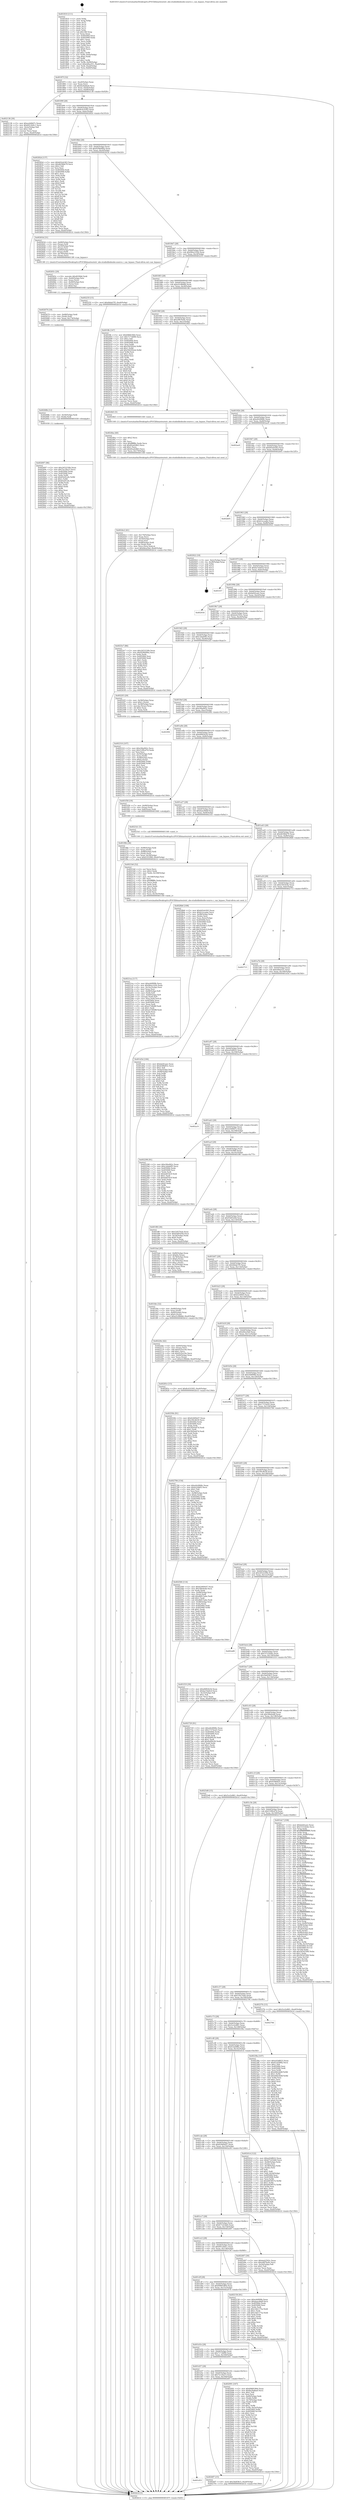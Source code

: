 digraph "0x401810" {
  label = "0x401810 (/mnt/c/Users/mathe/Desktop/tcc/POCII/binaries/extr_obs-studiolibobsobs-source.c_can_bypass_Final-ollvm.out::main(0))"
  labelloc = "t"
  node[shape=record]

  Entry [label="",width=0.3,height=0.3,shape=circle,fillcolor=black,style=filled]
  "0x40187f" [label="{
     0x40187f [32]\l
     | [instrs]\l
     &nbsp;&nbsp;0x40187f \<+6\>: mov -0xa0(%rbp),%eax\l
     &nbsp;&nbsp;0x401885 \<+2\>: mov %eax,%ecx\l
     &nbsp;&nbsp;0x401887 \<+6\>: sub $0x8a5bdba0,%ecx\l
     &nbsp;&nbsp;0x40188d \<+6\>: mov %eax,-0xb4(%rbp)\l
     &nbsp;&nbsp;0x401893 \<+6\>: mov %ecx,-0xb8(%rbp)\l
     &nbsp;&nbsp;0x401899 \<+6\>: je 0000000000402138 \<main+0x928\>\l
  }"]
  "0x402138" [label="{
     0x402138 [30]\l
     | [instrs]\l
     &nbsp;&nbsp;0x402138 \<+5\>: mov $0xee448d7c,%eax\l
     &nbsp;&nbsp;0x40213d \<+5\>: mov $0x6912b9c1,%ecx\l
     &nbsp;&nbsp;0x402142 \<+3\>: mov -0x2e(%rbp),%dl\l
     &nbsp;&nbsp;0x402145 \<+3\>: test $0x1,%dl\l
     &nbsp;&nbsp;0x402148 \<+3\>: cmovne %ecx,%eax\l
     &nbsp;&nbsp;0x40214b \<+6\>: mov %eax,-0xa0(%rbp)\l
     &nbsp;&nbsp;0x402151 \<+5\>: jmp 0000000000402b1d \<main+0x130d\>\l
  }"]
  "0x40189f" [label="{
     0x40189f [28]\l
     | [instrs]\l
     &nbsp;&nbsp;0x40189f \<+5\>: jmp 00000000004018a4 \<main+0x94\>\l
     &nbsp;&nbsp;0x4018a4 \<+6\>: mov -0xb4(%rbp),%eax\l
     &nbsp;&nbsp;0x4018aa \<+5\>: sub $0x8c410305,%eax\l
     &nbsp;&nbsp;0x4018af \<+6\>: mov %eax,-0xbc(%rbp)\l
     &nbsp;&nbsp;0x4018b5 \<+6\>: je 000000000040282d \<main+0x101d\>\l
  }"]
  Exit [label="",width=0.3,height=0.3,shape=circle,fillcolor=black,style=filled,peripheries=2]
  "0x40282d" [label="{
     0x40282d [137]\l
     | [instrs]\l
     &nbsp;&nbsp;0x40282d \<+5\>: mov $0xb02eb363,%eax\l
     &nbsp;&nbsp;0x402832 \<+5\>: mov $0xdb58bb79,%ecx\l
     &nbsp;&nbsp;0x402837 \<+2\>: mov $0x1,%dl\l
     &nbsp;&nbsp;0x402839 \<+2\>: xor %esi,%esi\l
     &nbsp;&nbsp;0x40283b \<+7\>: mov 0x405064,%edi\l
     &nbsp;&nbsp;0x402842 \<+8\>: mov 0x405068,%r8d\l
     &nbsp;&nbsp;0x40284a \<+3\>: sub $0x1,%esi\l
     &nbsp;&nbsp;0x40284d \<+3\>: mov %edi,%r9d\l
     &nbsp;&nbsp;0x402850 \<+3\>: add %esi,%r9d\l
     &nbsp;&nbsp;0x402853 \<+4\>: imul %r9d,%edi\l
     &nbsp;&nbsp;0x402857 \<+3\>: and $0x1,%edi\l
     &nbsp;&nbsp;0x40285a \<+3\>: cmp $0x0,%edi\l
     &nbsp;&nbsp;0x40285d \<+4\>: sete %r10b\l
     &nbsp;&nbsp;0x402861 \<+4\>: cmp $0xa,%r8d\l
     &nbsp;&nbsp;0x402865 \<+4\>: setl %r11b\l
     &nbsp;&nbsp;0x402869 \<+3\>: mov %r10b,%bl\l
     &nbsp;&nbsp;0x40286c \<+3\>: xor $0xff,%bl\l
     &nbsp;&nbsp;0x40286f \<+3\>: mov %r11b,%r14b\l
     &nbsp;&nbsp;0x402872 \<+4\>: xor $0xff,%r14b\l
     &nbsp;&nbsp;0x402876 \<+3\>: xor $0x0,%dl\l
     &nbsp;&nbsp;0x402879 \<+3\>: mov %bl,%r15b\l
     &nbsp;&nbsp;0x40287c \<+4\>: and $0x0,%r15b\l
     &nbsp;&nbsp;0x402880 \<+3\>: and %dl,%r10b\l
     &nbsp;&nbsp;0x402883 \<+3\>: mov %r14b,%r12b\l
     &nbsp;&nbsp;0x402886 \<+4\>: and $0x0,%r12b\l
     &nbsp;&nbsp;0x40288a \<+3\>: and %dl,%r11b\l
     &nbsp;&nbsp;0x40288d \<+3\>: or %r10b,%r15b\l
     &nbsp;&nbsp;0x402890 \<+3\>: or %r11b,%r12b\l
     &nbsp;&nbsp;0x402893 \<+3\>: xor %r12b,%r15b\l
     &nbsp;&nbsp;0x402896 \<+3\>: or %r14b,%bl\l
     &nbsp;&nbsp;0x402899 \<+3\>: xor $0xff,%bl\l
     &nbsp;&nbsp;0x40289c \<+3\>: or $0x0,%dl\l
     &nbsp;&nbsp;0x40289f \<+2\>: and %dl,%bl\l
     &nbsp;&nbsp;0x4028a1 \<+3\>: or %bl,%r15b\l
     &nbsp;&nbsp;0x4028a4 \<+4\>: test $0x1,%r15b\l
     &nbsp;&nbsp;0x4028a8 \<+3\>: cmovne %ecx,%eax\l
     &nbsp;&nbsp;0x4028ab \<+6\>: mov %eax,-0xa0(%rbp)\l
     &nbsp;&nbsp;0x4028b1 \<+5\>: jmp 0000000000402b1d \<main+0x130d\>\l
  }"]
  "0x4018bb" [label="{
     0x4018bb [28]\l
     | [instrs]\l
     &nbsp;&nbsp;0x4018bb \<+5\>: jmp 00000000004018c0 \<main+0xb0\>\l
     &nbsp;&nbsp;0x4018c0 \<+6\>: mov -0xb4(%rbp),%eax\l
     &nbsp;&nbsp;0x4018c6 \<+5\>: sub $0x929bd90a,%eax\l
     &nbsp;&nbsp;0x4018cb \<+6\>: mov %eax,-0xc0(%rbp)\l
     &nbsp;&nbsp;0x4018d1 \<+6\>: je 000000000040263d \<main+0xe2d\>\l
  }"]
  "0x401d53" [label="{
     0x401d53\l
  }", style=dashed]
  "0x40263d" [label="{
     0x40263d [31]\l
     | [instrs]\l
     &nbsp;&nbsp;0x40263d \<+4\>: mov -0x68(%rbp),%rax\l
     &nbsp;&nbsp;0x402641 \<+3\>: mov (%rax),%rdi\l
     &nbsp;&nbsp;0x402644 \<+4\>: mov -0x50(%rbp),%rax\l
     &nbsp;&nbsp;0x402648 \<+3\>: mov (%rax),%rsi\l
     &nbsp;&nbsp;0x40264b \<+4\>: mov -0x80(%rbp),%rax\l
     &nbsp;&nbsp;0x40264f \<+2\>: mov (%rax),%edx\l
     &nbsp;&nbsp;0x402651 \<+4\>: mov -0x78(%rbp),%rax\l
     &nbsp;&nbsp;0x402655 \<+2\>: mov (%rax),%ecx\l
     &nbsp;&nbsp;0x402657 \<+5\>: call 00000000004013f0 \<can_bypass\>\l
     | [calls]\l
     &nbsp;&nbsp;0x4013f0 \{1\} (/mnt/c/Users/mathe/Desktop/tcc/POCII/binaries/extr_obs-studiolibobsobs-source.c_can_bypass_Final-ollvm.out::can_bypass)\l
  }"]
  "0x4018d7" [label="{
     0x4018d7 [28]\l
     | [instrs]\l
     &nbsp;&nbsp;0x4018d7 \<+5\>: jmp 00000000004018dc \<main+0xcc\>\l
     &nbsp;&nbsp;0x4018dc \<+6\>: mov -0xb4(%rbp),%eax\l
     &nbsp;&nbsp;0x4018e2 \<+5\>: sub $0x96ee102b,%eax\l
     &nbsp;&nbsp;0x4018e7 \<+6\>: mov %eax,-0xc4(%rbp)\l
     &nbsp;&nbsp;0x4018ed \<+6\>: je 000000000040225f \<main+0xa4f\>\l
  }"]
  "0x4026f7" [label="{
     0x4026f7 [15]\l
     | [instrs]\l
     &nbsp;&nbsp;0x4026f7 \<+10\>: movl $0x3bdf38c5,-0xa0(%rbp)\l
     &nbsp;&nbsp;0x402701 \<+5\>: jmp 0000000000402b1d \<main+0x130d\>\l
  }"]
  "0x40225f" [label="{
     0x40225f [15]\l
     | [instrs]\l
     &nbsp;&nbsp;0x40225f \<+10\>: movl $0xfddab7f5,-0xa0(%rbp)\l
     &nbsp;&nbsp;0x402269 \<+5\>: jmp 0000000000402b1d \<main+0x130d\>\l
  }"]
  "0x4018f3" [label="{
     0x4018f3 [28]\l
     | [instrs]\l
     &nbsp;&nbsp;0x4018f3 \<+5\>: jmp 00000000004018f8 \<main+0xe8\>\l
     &nbsp;&nbsp;0x4018f8 \<+6\>: mov -0xb4(%rbp),%eax\l
     &nbsp;&nbsp;0x4018fe \<+5\>: sub $0xa5c98ddd,%eax\l
     &nbsp;&nbsp;0x401903 \<+6\>: mov %eax,-0xc8(%rbp)\l
     &nbsp;&nbsp;0x401909 \<+6\>: je 0000000000401ffe \<main+0x7ee\>\l
  }"]
  "0x402697" [label="{
     0x402697 [96]\l
     | [instrs]\l
     &nbsp;&nbsp;0x402697 \<+5\>: mov $0x2452230b,%eax\l
     &nbsp;&nbsp;0x40269c \<+5\>: mov $0x7ec18a15,%ecx\l
     &nbsp;&nbsp;0x4026a1 \<+7\>: mov 0x405064,%edx\l
     &nbsp;&nbsp;0x4026a8 \<+7\>: mov 0x405068,%esi\l
     &nbsp;&nbsp;0x4026af \<+3\>: mov %edx,%r8d\l
     &nbsp;&nbsp;0x4026b2 \<+7\>: add $0x83e81efe,%r8d\l
     &nbsp;&nbsp;0x4026b9 \<+4\>: sub $0x1,%r8d\l
     &nbsp;&nbsp;0x4026bd \<+7\>: sub $0x83e81efe,%r8d\l
     &nbsp;&nbsp;0x4026c4 \<+4\>: imul %r8d,%edx\l
     &nbsp;&nbsp;0x4026c8 \<+3\>: and $0x1,%edx\l
     &nbsp;&nbsp;0x4026cb \<+3\>: cmp $0x0,%edx\l
     &nbsp;&nbsp;0x4026ce \<+4\>: sete %r9b\l
     &nbsp;&nbsp;0x4026d2 \<+3\>: cmp $0xa,%esi\l
     &nbsp;&nbsp;0x4026d5 \<+4\>: setl %r10b\l
     &nbsp;&nbsp;0x4026d9 \<+3\>: mov %r9b,%r11b\l
     &nbsp;&nbsp;0x4026dc \<+3\>: and %r10b,%r11b\l
     &nbsp;&nbsp;0x4026df \<+3\>: xor %r10b,%r9b\l
     &nbsp;&nbsp;0x4026e2 \<+3\>: or %r9b,%r11b\l
     &nbsp;&nbsp;0x4026e5 \<+4\>: test $0x1,%r11b\l
     &nbsp;&nbsp;0x4026e9 \<+3\>: cmovne %ecx,%eax\l
     &nbsp;&nbsp;0x4026ec \<+6\>: mov %eax,-0xa0(%rbp)\l
     &nbsp;&nbsp;0x4026f2 \<+5\>: jmp 0000000000402b1d \<main+0x130d\>\l
  }"]
  "0x401ffe" [label="{
     0x401ffe [147]\l
     | [instrs]\l
     &nbsp;&nbsp;0x401ffe \<+5\>: mov $0x69681864,%eax\l
     &nbsp;&nbsp;0x402003 \<+5\>: mov $0x71734f90,%ecx\l
     &nbsp;&nbsp;0x402008 \<+2\>: mov $0x1,%dl\l
     &nbsp;&nbsp;0x40200a \<+7\>: mov 0x405064,%esi\l
     &nbsp;&nbsp;0x402011 \<+7\>: mov 0x405068,%edi\l
     &nbsp;&nbsp;0x402018 \<+3\>: mov %esi,%r8d\l
     &nbsp;&nbsp;0x40201b \<+7\>: sub $0x504392eb,%r8d\l
     &nbsp;&nbsp;0x402022 \<+4\>: sub $0x1,%r8d\l
     &nbsp;&nbsp;0x402026 \<+7\>: add $0x504392eb,%r8d\l
     &nbsp;&nbsp;0x40202d \<+4\>: imul %r8d,%esi\l
     &nbsp;&nbsp;0x402031 \<+3\>: and $0x1,%esi\l
     &nbsp;&nbsp;0x402034 \<+3\>: cmp $0x0,%esi\l
     &nbsp;&nbsp;0x402037 \<+4\>: sete %r9b\l
     &nbsp;&nbsp;0x40203b \<+3\>: cmp $0xa,%edi\l
     &nbsp;&nbsp;0x40203e \<+4\>: setl %r10b\l
     &nbsp;&nbsp;0x402042 \<+3\>: mov %r9b,%r11b\l
     &nbsp;&nbsp;0x402045 \<+4\>: xor $0xff,%r11b\l
     &nbsp;&nbsp;0x402049 \<+3\>: mov %r10b,%bl\l
     &nbsp;&nbsp;0x40204c \<+3\>: xor $0xff,%bl\l
     &nbsp;&nbsp;0x40204f \<+3\>: xor $0x0,%dl\l
     &nbsp;&nbsp;0x402052 \<+3\>: mov %r11b,%r14b\l
     &nbsp;&nbsp;0x402055 \<+4\>: and $0x0,%r14b\l
     &nbsp;&nbsp;0x402059 \<+3\>: and %dl,%r9b\l
     &nbsp;&nbsp;0x40205c \<+3\>: mov %bl,%r15b\l
     &nbsp;&nbsp;0x40205f \<+4\>: and $0x0,%r15b\l
     &nbsp;&nbsp;0x402063 \<+3\>: and %dl,%r10b\l
     &nbsp;&nbsp;0x402066 \<+3\>: or %r9b,%r14b\l
     &nbsp;&nbsp;0x402069 \<+3\>: or %r10b,%r15b\l
     &nbsp;&nbsp;0x40206c \<+3\>: xor %r15b,%r14b\l
     &nbsp;&nbsp;0x40206f \<+3\>: or %bl,%r11b\l
     &nbsp;&nbsp;0x402072 \<+4\>: xor $0xff,%r11b\l
     &nbsp;&nbsp;0x402076 \<+3\>: or $0x0,%dl\l
     &nbsp;&nbsp;0x402079 \<+3\>: and %dl,%r11b\l
     &nbsp;&nbsp;0x40207c \<+3\>: or %r11b,%r14b\l
     &nbsp;&nbsp;0x40207f \<+4\>: test $0x1,%r14b\l
     &nbsp;&nbsp;0x402083 \<+3\>: cmovne %ecx,%eax\l
     &nbsp;&nbsp;0x402086 \<+6\>: mov %eax,-0xa0(%rbp)\l
     &nbsp;&nbsp;0x40208c \<+5\>: jmp 0000000000402b1d \<main+0x130d\>\l
  }"]
  "0x40190f" [label="{
     0x40190f [28]\l
     | [instrs]\l
     &nbsp;&nbsp;0x40190f \<+5\>: jmp 0000000000401914 \<main+0x104\>\l
     &nbsp;&nbsp;0x401914 \<+6\>: mov -0xb4(%rbp),%eax\l
     &nbsp;&nbsp;0x40191a \<+5\>: sub $0xa9876a9c,%eax\l
     &nbsp;&nbsp;0x40191f \<+6\>: mov %eax,-0xcc(%rbp)\l
     &nbsp;&nbsp;0x401925 \<+6\>: je 00000000004024b5 \<main+0xca5\>\l
  }"]
  "0x40268b" [label="{
     0x40268b [12]\l
     | [instrs]\l
     &nbsp;&nbsp;0x40268b \<+4\>: mov -0x50(%rbp),%rdi\l
     &nbsp;&nbsp;0x40268f \<+3\>: mov (%rdi),%rdi\l
     &nbsp;&nbsp;0x402692 \<+5\>: call 0000000000401030 \<free@plt\>\l
     | [calls]\l
     &nbsp;&nbsp;0x401030 \{1\} (unknown)\l
  }"]
  "0x4024b5" [label="{
     0x4024b5 [5]\l
     | [instrs]\l
     &nbsp;&nbsp;0x4024b5 \<+5\>: call 0000000000401160 \<next_i\>\l
     | [calls]\l
     &nbsp;&nbsp;0x401160 \{1\} (/mnt/c/Users/mathe/Desktop/tcc/POCII/binaries/extr_obs-studiolibobsobs-source.c_can_bypass_Final-ollvm.out::next_i)\l
  }"]
  "0x40192b" [label="{
     0x40192b [28]\l
     | [instrs]\l
     &nbsp;&nbsp;0x40192b \<+5\>: jmp 0000000000401930 \<main+0x120\>\l
     &nbsp;&nbsp;0x401930 \<+6\>: mov -0xb4(%rbp),%eax\l
     &nbsp;&nbsp;0x401936 \<+5\>: sub $0xa9c6968c,%eax\l
     &nbsp;&nbsp;0x40193b \<+6\>: mov %eax,-0xd0(%rbp)\l
     &nbsp;&nbsp;0x401941 \<+6\>: je 0000000000402ae9 \<main+0x12d9\>\l
  }"]
  "0x402679" [label="{
     0x402679 [18]\l
     | [instrs]\l
     &nbsp;&nbsp;0x402679 \<+4\>: mov -0x68(%rbp),%rdi\l
     &nbsp;&nbsp;0x40267d \<+3\>: mov (%rdi),%rdi\l
     &nbsp;&nbsp;0x402680 \<+6\>: mov %eax,-0x174(%rbp)\l
     &nbsp;&nbsp;0x402686 \<+5\>: call 0000000000401030 \<free@plt\>\l
     | [calls]\l
     &nbsp;&nbsp;0x401030 \{1\} (unknown)\l
  }"]
  "0x402ae9" [label="{
     0x402ae9\l
  }", style=dashed]
  "0x401947" [label="{
     0x401947 [28]\l
     | [instrs]\l
     &nbsp;&nbsp;0x401947 \<+5\>: jmp 000000000040194c \<main+0x13c\>\l
     &nbsp;&nbsp;0x40194c \<+6\>: mov -0xb4(%rbp),%eax\l
     &nbsp;&nbsp;0x401952 \<+5\>: sub $0xb02eb363,%eax\l
     &nbsp;&nbsp;0x401957 \<+6\>: mov %eax,-0xd4(%rbp)\l
     &nbsp;&nbsp;0x40195d \<+6\>: je 0000000000402b05 \<main+0x12f5\>\l
  }"]
  "0x40265c" [label="{
     0x40265c [29]\l
     | [instrs]\l
     &nbsp;&nbsp;0x40265c \<+10\>: movabs $0x4030b6,%rdi\l
     &nbsp;&nbsp;0x402666 \<+4\>: mov -0x40(%rbp),%rsi\l
     &nbsp;&nbsp;0x40266a \<+2\>: mov %eax,(%rsi)\l
     &nbsp;&nbsp;0x40266c \<+4\>: mov -0x40(%rbp),%rsi\l
     &nbsp;&nbsp;0x402670 \<+2\>: mov (%rsi),%esi\l
     &nbsp;&nbsp;0x402672 \<+2\>: mov $0x0,%al\l
     &nbsp;&nbsp;0x402674 \<+5\>: call 0000000000401040 \<printf@plt\>\l
     | [calls]\l
     &nbsp;&nbsp;0x401040 \{1\} (unknown)\l
  }"]
  "0x402b05" [label="{
     0x402b05\l
  }", style=dashed]
  "0x401963" [label="{
     0x401963 [28]\l
     | [instrs]\l
     &nbsp;&nbsp;0x401963 \<+5\>: jmp 0000000000401968 \<main+0x158\>\l
     &nbsp;&nbsp;0x401968 \<+6\>: mov -0xb4(%rbp),%eax\l
     &nbsp;&nbsp;0x40196e \<+5\>: sub $0xb1ecaabe,%eax\l
     &nbsp;&nbsp;0x401973 \<+6\>: mov %eax,-0xd8(%rbp)\l
     &nbsp;&nbsp;0x401979 \<+6\>: je 0000000000402922 \<main+0x1112\>\l
  }"]
  "0x4024e2" [label="{
     0x4024e2 [41]\l
     | [instrs]\l
     &nbsp;&nbsp;0x4024e2 \<+6\>: mov -0x170(%rbp),%ecx\l
     &nbsp;&nbsp;0x4024e8 \<+3\>: imul %eax,%ecx\l
     &nbsp;&nbsp;0x4024eb \<+4\>: mov -0x50(%rbp),%rsi\l
     &nbsp;&nbsp;0x4024ef \<+3\>: mov (%rsi),%rsi\l
     &nbsp;&nbsp;0x4024f2 \<+4\>: mov -0x48(%rbp),%rdi\l
     &nbsp;&nbsp;0x4024f6 \<+3\>: movslq (%rdi),%rdi\l
     &nbsp;&nbsp;0x4024f9 \<+3\>: mov %ecx,(%rsi,%rdi,4)\l
     &nbsp;&nbsp;0x4024fc \<+10\>: movl $0xd4ea5bd,-0xa0(%rbp)\l
     &nbsp;&nbsp;0x402506 \<+5\>: jmp 0000000000402b1d \<main+0x130d\>\l
  }"]
  "0x402922" [label="{
     0x402922 [18]\l
     | [instrs]\l
     &nbsp;&nbsp;0x402922 \<+3\>: mov -0x2c(%rbp),%eax\l
     &nbsp;&nbsp;0x402925 \<+4\>: lea -0x28(%rbp),%rsp\l
     &nbsp;&nbsp;0x402929 \<+1\>: pop %rbx\l
     &nbsp;&nbsp;0x40292a \<+2\>: pop %r12\l
     &nbsp;&nbsp;0x40292c \<+2\>: pop %r13\l
     &nbsp;&nbsp;0x40292e \<+2\>: pop %r14\l
     &nbsp;&nbsp;0x402930 \<+2\>: pop %r15\l
     &nbsp;&nbsp;0x402932 \<+1\>: pop %rbp\l
     &nbsp;&nbsp;0x402933 \<+1\>: ret\l
  }"]
  "0x40197f" [label="{
     0x40197f [28]\l
     | [instrs]\l
     &nbsp;&nbsp;0x40197f \<+5\>: jmp 0000000000401984 \<main+0x174\>\l
     &nbsp;&nbsp;0x401984 \<+6\>: mov -0xb4(%rbp),%eax\l
     &nbsp;&nbsp;0x40198a \<+5\>: sub $0xba7da6c0,%eax\l
     &nbsp;&nbsp;0x40198f \<+6\>: mov %eax,-0xdc(%rbp)\l
     &nbsp;&nbsp;0x401995 \<+6\>: je 0000000000401f37 \<main+0x727\>\l
  }"]
  "0x4024ba" [label="{
     0x4024ba [40]\l
     | [instrs]\l
     &nbsp;&nbsp;0x4024ba \<+5\>: mov $0x2,%ecx\l
     &nbsp;&nbsp;0x4024bf \<+1\>: cltd\l
     &nbsp;&nbsp;0x4024c0 \<+2\>: idiv %ecx\l
     &nbsp;&nbsp;0x4024c2 \<+6\>: imul $0xfffffffe,%edx,%ecx\l
     &nbsp;&nbsp;0x4024c8 \<+6\>: sub $0x82a42863,%ecx\l
     &nbsp;&nbsp;0x4024ce \<+3\>: add $0x1,%ecx\l
     &nbsp;&nbsp;0x4024d1 \<+6\>: add $0x82a42863,%ecx\l
     &nbsp;&nbsp;0x4024d7 \<+6\>: mov %ecx,-0x170(%rbp)\l
     &nbsp;&nbsp;0x4024dd \<+5\>: call 0000000000401160 \<next_i\>\l
     | [calls]\l
     &nbsp;&nbsp;0x401160 \{1\} (/mnt/c/Users/mathe/Desktop/tcc/POCII/binaries/extr_obs-studiolibobsobs-source.c_can_bypass_Final-ollvm.out::next_i)\l
  }"]
  "0x401f37" [label="{
     0x401f37\l
  }", style=dashed]
  "0x40199b" [label="{
     0x40199b [28]\l
     | [instrs]\l
     &nbsp;&nbsp;0x40199b \<+5\>: jmp 00000000004019a0 \<main+0x190\>\l
     &nbsp;&nbsp;0x4019a0 \<+6\>: mov -0xb4(%rbp),%eax\l
     &nbsp;&nbsp;0x4019a6 \<+5\>: sub $0xbd2fcaee,%eax\l
     &nbsp;&nbsp;0x4019ab \<+6\>: mov %eax,-0xe0(%rbp)\l
     &nbsp;&nbsp;0x4019b1 \<+6\>: je 0000000000402934 \<main+0x1124\>\l
  }"]
  "0x402310" [label="{
     0x402310 [107]\l
     | [instrs]\l
     &nbsp;&nbsp;0x402310 \<+5\>: mov $0xc94a062c,%ecx\l
     &nbsp;&nbsp;0x402315 \<+5\>: mov $0x5189cd7d,%edx\l
     &nbsp;&nbsp;0x40231a \<+2\>: xor %esi,%esi\l
     &nbsp;&nbsp;0x40231c \<+4\>: mov -0x50(%rbp),%rdi\l
     &nbsp;&nbsp;0x402320 \<+3\>: mov %rax,(%rdi)\l
     &nbsp;&nbsp;0x402323 \<+4\>: mov -0x48(%rbp),%rax\l
     &nbsp;&nbsp;0x402327 \<+6\>: movl $0x0,(%rax)\l
     &nbsp;&nbsp;0x40232d \<+8\>: mov 0x405064,%r8d\l
     &nbsp;&nbsp;0x402335 \<+8\>: mov 0x405068,%r9d\l
     &nbsp;&nbsp;0x40233d \<+3\>: sub $0x1,%esi\l
     &nbsp;&nbsp;0x402340 \<+3\>: mov %r8d,%r10d\l
     &nbsp;&nbsp;0x402343 \<+3\>: add %esi,%r10d\l
     &nbsp;&nbsp;0x402346 \<+4\>: imul %r10d,%r8d\l
     &nbsp;&nbsp;0x40234a \<+4\>: and $0x1,%r8d\l
     &nbsp;&nbsp;0x40234e \<+4\>: cmp $0x0,%r8d\l
     &nbsp;&nbsp;0x402352 \<+4\>: sete %r11b\l
     &nbsp;&nbsp;0x402356 \<+4\>: cmp $0xa,%r9d\l
     &nbsp;&nbsp;0x40235a \<+3\>: setl %bl\l
     &nbsp;&nbsp;0x40235d \<+3\>: mov %r11b,%r14b\l
     &nbsp;&nbsp;0x402360 \<+3\>: and %bl,%r14b\l
     &nbsp;&nbsp;0x402363 \<+3\>: xor %bl,%r11b\l
     &nbsp;&nbsp;0x402366 \<+3\>: or %r11b,%r14b\l
     &nbsp;&nbsp;0x402369 \<+4\>: test $0x1,%r14b\l
     &nbsp;&nbsp;0x40236d \<+3\>: cmovne %edx,%ecx\l
     &nbsp;&nbsp;0x402370 \<+6\>: mov %ecx,-0xa0(%rbp)\l
     &nbsp;&nbsp;0x402376 \<+5\>: jmp 0000000000402b1d \<main+0x130d\>\l
  }"]
  "0x402934" [label="{
     0x402934\l
  }", style=dashed]
  "0x4019b7" [label="{
     0x4019b7 [28]\l
     | [instrs]\l
     &nbsp;&nbsp;0x4019b7 \<+5\>: jmp 00000000004019bc \<main+0x1ac\>\l
     &nbsp;&nbsp;0x4019bc \<+6\>: mov -0xb4(%rbp),%eax\l
     &nbsp;&nbsp;0x4019c2 \<+5\>: sub $0xbeb2502c,%eax\l
     &nbsp;&nbsp;0x4019c7 \<+6\>: mov %eax,-0xe4(%rbp)\l
     &nbsp;&nbsp;0x4019cd \<+6\>: je 00000000004025e7 \<main+0xdd7\>\l
  }"]
  "0x4021ea" [label="{
     0x4021ea [117]\l
     | [instrs]\l
     &nbsp;&nbsp;0x4021ea \<+5\>: mov $0xe4d999b,%ecx\l
     &nbsp;&nbsp;0x4021ef \<+5\>: mov $0x96ee102b,%edx\l
     &nbsp;&nbsp;0x4021f4 \<+6\>: mov -0x16c(%rbp),%esi\l
     &nbsp;&nbsp;0x4021fa \<+3\>: imul %eax,%esi\l
     &nbsp;&nbsp;0x4021fd \<+4\>: mov -0x68(%rbp),%r8\l
     &nbsp;&nbsp;0x402201 \<+3\>: mov (%r8),%r8\l
     &nbsp;&nbsp;0x402204 \<+4\>: mov -0x60(%rbp),%r9\l
     &nbsp;&nbsp;0x402208 \<+3\>: movslq (%r9),%r9\l
     &nbsp;&nbsp;0x40220b \<+4\>: mov %esi,(%r8,%r9,4)\l
     &nbsp;&nbsp;0x40220f \<+7\>: mov 0x405064,%eax\l
     &nbsp;&nbsp;0x402216 \<+7\>: mov 0x405068,%esi\l
     &nbsp;&nbsp;0x40221d \<+2\>: mov %eax,%edi\l
     &nbsp;&nbsp;0x40221f \<+6\>: sub $0xa57d6d8f,%edi\l
     &nbsp;&nbsp;0x402225 \<+3\>: sub $0x1,%edi\l
     &nbsp;&nbsp;0x402228 \<+6\>: add $0xa57d6d8f,%edi\l
     &nbsp;&nbsp;0x40222e \<+3\>: imul %edi,%eax\l
     &nbsp;&nbsp;0x402231 \<+3\>: and $0x1,%eax\l
     &nbsp;&nbsp;0x402234 \<+3\>: cmp $0x0,%eax\l
     &nbsp;&nbsp;0x402237 \<+4\>: sete %r10b\l
     &nbsp;&nbsp;0x40223b \<+3\>: cmp $0xa,%esi\l
     &nbsp;&nbsp;0x40223e \<+4\>: setl %r11b\l
     &nbsp;&nbsp;0x402242 \<+3\>: mov %r10b,%bl\l
     &nbsp;&nbsp;0x402245 \<+3\>: and %r11b,%bl\l
     &nbsp;&nbsp;0x402248 \<+3\>: xor %r11b,%r10b\l
     &nbsp;&nbsp;0x40224b \<+3\>: or %r10b,%bl\l
     &nbsp;&nbsp;0x40224e \<+3\>: test $0x1,%bl\l
     &nbsp;&nbsp;0x402251 \<+3\>: cmovne %edx,%ecx\l
     &nbsp;&nbsp;0x402254 \<+6\>: mov %ecx,-0xa0(%rbp)\l
     &nbsp;&nbsp;0x40225a \<+5\>: jmp 0000000000402b1d \<main+0x130d\>\l
  }"]
  "0x4025e7" [label="{
     0x4025e7 [86]\l
     | [instrs]\l
     &nbsp;&nbsp;0x4025e7 \<+5\>: mov $0x2452230b,%eax\l
     &nbsp;&nbsp;0x4025ec \<+5\>: mov $0x929bd90a,%ecx\l
     &nbsp;&nbsp;0x4025f1 \<+2\>: xor %edx,%edx\l
     &nbsp;&nbsp;0x4025f3 \<+7\>: mov 0x405064,%esi\l
     &nbsp;&nbsp;0x4025fa \<+7\>: mov 0x405068,%edi\l
     &nbsp;&nbsp;0x402601 \<+3\>: sub $0x1,%edx\l
     &nbsp;&nbsp;0x402604 \<+3\>: mov %esi,%r8d\l
     &nbsp;&nbsp;0x402607 \<+3\>: add %edx,%r8d\l
     &nbsp;&nbsp;0x40260a \<+4\>: imul %r8d,%esi\l
     &nbsp;&nbsp;0x40260e \<+3\>: and $0x1,%esi\l
     &nbsp;&nbsp;0x402611 \<+3\>: cmp $0x0,%esi\l
     &nbsp;&nbsp;0x402614 \<+4\>: sete %r9b\l
     &nbsp;&nbsp;0x402618 \<+3\>: cmp $0xa,%edi\l
     &nbsp;&nbsp;0x40261b \<+4\>: setl %r10b\l
     &nbsp;&nbsp;0x40261f \<+3\>: mov %r9b,%r11b\l
     &nbsp;&nbsp;0x402622 \<+3\>: and %r10b,%r11b\l
     &nbsp;&nbsp;0x402625 \<+3\>: xor %r10b,%r9b\l
     &nbsp;&nbsp;0x402628 \<+3\>: or %r9b,%r11b\l
     &nbsp;&nbsp;0x40262b \<+4\>: test $0x1,%r11b\l
     &nbsp;&nbsp;0x40262f \<+3\>: cmovne %ecx,%eax\l
     &nbsp;&nbsp;0x402632 \<+6\>: mov %eax,-0xa0(%rbp)\l
     &nbsp;&nbsp;0x402638 \<+5\>: jmp 0000000000402b1d \<main+0x130d\>\l
  }"]
  "0x4019d3" [label="{
     0x4019d3 [28]\l
     | [instrs]\l
     &nbsp;&nbsp;0x4019d3 \<+5\>: jmp 00000000004019d8 \<main+0x1c8\>\l
     &nbsp;&nbsp;0x4019d8 \<+6\>: mov -0xb4(%rbp),%eax\l
     &nbsp;&nbsp;0x4019de \<+5\>: sub $0xc2dab0f5,%eax\l
     &nbsp;&nbsp;0x4019e3 \<+6\>: mov %eax,-0xe8(%rbp)\l
     &nbsp;&nbsp;0x4019e9 \<+6\>: je 00000000004022f3 \<main+0xae3\>\l
  }"]
  "0x4021b6" [label="{
     0x4021b6 [52]\l
     | [instrs]\l
     &nbsp;&nbsp;0x4021b6 \<+2\>: xor %ecx,%ecx\l
     &nbsp;&nbsp;0x4021b8 \<+5\>: mov $0x2,%edx\l
     &nbsp;&nbsp;0x4021bd \<+6\>: mov %edx,-0x168(%rbp)\l
     &nbsp;&nbsp;0x4021c3 \<+1\>: cltd\l
     &nbsp;&nbsp;0x4021c4 \<+6\>: mov -0x168(%rbp),%esi\l
     &nbsp;&nbsp;0x4021ca \<+2\>: idiv %esi\l
     &nbsp;&nbsp;0x4021cc \<+6\>: imul $0xfffffffe,%edx,%edx\l
     &nbsp;&nbsp;0x4021d2 \<+2\>: mov %ecx,%edi\l
     &nbsp;&nbsp;0x4021d4 \<+2\>: sub %edx,%edi\l
     &nbsp;&nbsp;0x4021d6 \<+2\>: mov %ecx,%edx\l
     &nbsp;&nbsp;0x4021d8 \<+3\>: sub $0x1,%edx\l
     &nbsp;&nbsp;0x4021db \<+2\>: add %edx,%edi\l
     &nbsp;&nbsp;0x4021dd \<+2\>: sub %edi,%ecx\l
     &nbsp;&nbsp;0x4021df \<+6\>: mov %ecx,-0x16c(%rbp)\l
     &nbsp;&nbsp;0x4021e5 \<+5\>: call 0000000000401160 \<next_i\>\l
     | [calls]\l
     &nbsp;&nbsp;0x401160 \{1\} (/mnt/c/Users/mathe/Desktop/tcc/POCII/binaries/extr_obs-studiolibobsobs-source.c_can_bypass_Final-ollvm.out::next_i)\l
  }"]
  "0x4022f3" [label="{
     0x4022f3 [29]\l
     | [instrs]\l
     &nbsp;&nbsp;0x4022f3 \<+4\>: mov -0x58(%rbp),%rax\l
     &nbsp;&nbsp;0x4022f7 \<+6\>: movl $0x1,(%rax)\l
     &nbsp;&nbsp;0x4022fd \<+4\>: mov -0x58(%rbp),%rax\l
     &nbsp;&nbsp;0x402301 \<+3\>: movslq (%rax),%rax\l
     &nbsp;&nbsp;0x402304 \<+4\>: shl $0x2,%rax\l
     &nbsp;&nbsp;0x402308 \<+3\>: mov %rax,%rdi\l
     &nbsp;&nbsp;0x40230b \<+5\>: call 0000000000401050 \<malloc@plt\>\l
     | [calls]\l
     &nbsp;&nbsp;0x401050 \{1\} (unknown)\l
  }"]
  "0x4019ef" [label="{
     0x4019ef [28]\l
     | [instrs]\l
     &nbsp;&nbsp;0x4019ef \<+5\>: jmp 00000000004019f4 \<main+0x1e4\>\l
     &nbsp;&nbsp;0x4019f4 \<+6\>: mov -0xb4(%rbp),%eax\l
     &nbsp;&nbsp;0x4019fa \<+5\>: sub $0xc94a062c,%eax\l
     &nbsp;&nbsp;0x4019ff \<+6\>: mov %eax,-0xec(%rbp)\l
     &nbsp;&nbsp;0x401a05 \<+6\>: je 00000000004029f4 \<main+0x11e4\>\l
  }"]
  "0x401d37" [label="{
     0x401d37 [28]\l
     | [instrs]\l
     &nbsp;&nbsp;0x401d37 \<+5\>: jmp 0000000000401d3c \<main+0x52c\>\l
     &nbsp;&nbsp;0x401d3c \<+6\>: mov -0xb4(%rbp),%eax\l
     &nbsp;&nbsp;0x401d42 \<+5\>: sub $0x7ec18a15,%eax\l
     &nbsp;&nbsp;0x401d47 \<+6\>: mov %eax,-0x164(%rbp)\l
     &nbsp;&nbsp;0x401d4d \<+6\>: je 00000000004026f7 \<main+0xee7\>\l
  }"]
  "0x4029f4" [label="{
     0x4029f4\l
  }", style=dashed]
  "0x401a0b" [label="{
     0x401a0b [28]\l
     | [instrs]\l
     &nbsp;&nbsp;0x401a0b \<+5\>: jmp 0000000000401a10 \<main+0x200\>\l
     &nbsp;&nbsp;0x401a10 \<+6\>: mov -0xb4(%rbp),%eax\l
     &nbsp;&nbsp;0x401a16 \<+5\>: sub $0xd0f02b34,%eax\l
     &nbsp;&nbsp;0x401a1b \<+6\>: mov %eax,-0xf0(%rbp)\l
     &nbsp;&nbsp;0x401a21 \<+6\>: je 0000000000401f58 \<main+0x748\>\l
  }"]
  "0x402091" [label="{
     0x402091 [167]\l
     | [instrs]\l
     &nbsp;&nbsp;0x402091 \<+5\>: mov $0x69681864,%eax\l
     &nbsp;&nbsp;0x402096 \<+5\>: mov $0x8a5bdba0,%ecx\l
     &nbsp;&nbsp;0x40209b \<+2\>: mov $0x1,%dl\l
     &nbsp;&nbsp;0x40209d \<+2\>: xor %esi,%esi\l
     &nbsp;&nbsp;0x40209f \<+4\>: mov -0x60(%rbp),%rdi\l
     &nbsp;&nbsp;0x4020a3 \<+3\>: mov (%rdi),%r8d\l
     &nbsp;&nbsp;0x4020a6 \<+4\>: mov -0x70(%rbp),%rdi\l
     &nbsp;&nbsp;0x4020aa \<+3\>: cmp (%rdi),%r8d\l
     &nbsp;&nbsp;0x4020ad \<+4\>: setl %r9b\l
     &nbsp;&nbsp;0x4020b1 \<+4\>: and $0x1,%r9b\l
     &nbsp;&nbsp;0x4020b5 \<+4\>: mov %r9b,-0x2e(%rbp)\l
     &nbsp;&nbsp;0x4020b9 \<+8\>: mov 0x405064,%r8d\l
     &nbsp;&nbsp;0x4020c1 \<+8\>: mov 0x405068,%r10d\l
     &nbsp;&nbsp;0x4020c9 \<+3\>: sub $0x1,%esi\l
     &nbsp;&nbsp;0x4020cc \<+3\>: mov %r8d,%r11d\l
     &nbsp;&nbsp;0x4020cf \<+3\>: add %esi,%r11d\l
     &nbsp;&nbsp;0x4020d2 \<+4\>: imul %r11d,%r8d\l
     &nbsp;&nbsp;0x4020d6 \<+4\>: and $0x1,%r8d\l
     &nbsp;&nbsp;0x4020da \<+4\>: cmp $0x0,%r8d\l
     &nbsp;&nbsp;0x4020de \<+4\>: sete %r9b\l
     &nbsp;&nbsp;0x4020e2 \<+4\>: cmp $0xa,%r10d\l
     &nbsp;&nbsp;0x4020e6 \<+3\>: setl %bl\l
     &nbsp;&nbsp;0x4020e9 \<+3\>: mov %r9b,%r14b\l
     &nbsp;&nbsp;0x4020ec \<+4\>: xor $0xff,%r14b\l
     &nbsp;&nbsp;0x4020f0 \<+3\>: mov %bl,%r15b\l
     &nbsp;&nbsp;0x4020f3 \<+4\>: xor $0xff,%r15b\l
     &nbsp;&nbsp;0x4020f7 \<+3\>: xor $0x0,%dl\l
     &nbsp;&nbsp;0x4020fa \<+3\>: mov %r14b,%r12b\l
     &nbsp;&nbsp;0x4020fd \<+4\>: and $0x0,%r12b\l
     &nbsp;&nbsp;0x402101 \<+3\>: and %dl,%r9b\l
     &nbsp;&nbsp;0x402104 \<+3\>: mov %r15b,%r13b\l
     &nbsp;&nbsp;0x402107 \<+4\>: and $0x0,%r13b\l
     &nbsp;&nbsp;0x40210b \<+2\>: and %dl,%bl\l
     &nbsp;&nbsp;0x40210d \<+3\>: or %r9b,%r12b\l
     &nbsp;&nbsp;0x402110 \<+3\>: or %bl,%r13b\l
     &nbsp;&nbsp;0x402113 \<+3\>: xor %r13b,%r12b\l
     &nbsp;&nbsp;0x402116 \<+3\>: or %r15b,%r14b\l
     &nbsp;&nbsp;0x402119 \<+4\>: xor $0xff,%r14b\l
     &nbsp;&nbsp;0x40211d \<+3\>: or $0x0,%dl\l
     &nbsp;&nbsp;0x402120 \<+3\>: and %dl,%r14b\l
     &nbsp;&nbsp;0x402123 \<+3\>: or %r14b,%r12b\l
     &nbsp;&nbsp;0x402126 \<+4\>: test $0x1,%r12b\l
     &nbsp;&nbsp;0x40212a \<+3\>: cmovne %ecx,%eax\l
     &nbsp;&nbsp;0x40212d \<+6\>: mov %eax,-0xa0(%rbp)\l
     &nbsp;&nbsp;0x402133 \<+5\>: jmp 0000000000402b1d \<main+0x130d\>\l
  }"]
  "0x401f58" [label="{
     0x401f58 [19]\l
     | [instrs]\l
     &nbsp;&nbsp;0x401f58 \<+7\>: mov -0x90(%rbp),%rax\l
     &nbsp;&nbsp;0x401f5f \<+3\>: mov (%rax),%rax\l
     &nbsp;&nbsp;0x401f62 \<+4\>: mov 0x8(%rax),%rdi\l
     &nbsp;&nbsp;0x401f66 \<+5\>: call 0000000000401060 \<atoi@plt\>\l
     | [calls]\l
     &nbsp;&nbsp;0x401060 \{1\} (unknown)\l
  }"]
  "0x401a27" [label="{
     0x401a27 [28]\l
     | [instrs]\l
     &nbsp;&nbsp;0x401a27 \<+5\>: jmp 0000000000401a2c \<main+0x21c\>\l
     &nbsp;&nbsp;0x401a2c \<+6\>: mov -0xb4(%rbp),%eax\l
     &nbsp;&nbsp;0x401a32 \<+5\>: sub $0xdaac84df,%eax\l
     &nbsp;&nbsp;0x401a37 \<+6\>: mov %eax,-0xf4(%rbp)\l
     &nbsp;&nbsp;0x401a3d \<+6\>: je 00000000004021b1 \<main+0x9a1\>\l
  }"]
  "0x401d1b" [label="{
     0x401d1b [28]\l
     | [instrs]\l
     &nbsp;&nbsp;0x401d1b \<+5\>: jmp 0000000000401d20 \<main+0x510\>\l
     &nbsp;&nbsp;0x401d20 \<+6\>: mov -0xb4(%rbp),%eax\l
     &nbsp;&nbsp;0x401d26 \<+5\>: sub $0x71734f90,%eax\l
     &nbsp;&nbsp;0x401d2b \<+6\>: mov %eax,-0x160(%rbp)\l
     &nbsp;&nbsp;0x401d31 \<+6\>: je 0000000000402091 \<main+0x881\>\l
  }"]
  "0x4021b1" [label="{
     0x4021b1 [5]\l
     | [instrs]\l
     &nbsp;&nbsp;0x4021b1 \<+5\>: call 0000000000401160 \<next_i\>\l
     | [calls]\l
     &nbsp;&nbsp;0x401160 \{1\} (/mnt/c/Users/mathe/Desktop/tcc/POCII/binaries/extr_obs-studiolibobsobs-source.c_can_bypass_Final-ollvm.out::next_i)\l
  }"]
  "0x401a43" [label="{
     0x401a43 [28]\l
     | [instrs]\l
     &nbsp;&nbsp;0x401a43 \<+5\>: jmp 0000000000401a48 \<main+0x238\>\l
     &nbsp;&nbsp;0x401a48 \<+6\>: mov -0xb4(%rbp),%eax\l
     &nbsp;&nbsp;0x401a4e \<+5\>: sub $0xdb58bb79,%eax\l
     &nbsp;&nbsp;0x401a53 \<+6\>: mov %eax,-0xf8(%rbp)\l
     &nbsp;&nbsp;0x401a59 \<+6\>: je 00000000004028b6 \<main+0x10a6\>\l
  }"]
  "0x402979" [label="{
     0x402979\l
  }", style=dashed]
  "0x4028b6" [label="{
     0x4028b6 [108]\l
     | [instrs]\l
     &nbsp;&nbsp;0x4028b6 \<+5\>: mov $0xb02eb363,%eax\l
     &nbsp;&nbsp;0x4028bb \<+5\>: mov $0xb1ecaabe,%ecx\l
     &nbsp;&nbsp;0x4028c0 \<+7\>: mov -0x98(%rbp),%rdx\l
     &nbsp;&nbsp;0x4028c7 \<+2\>: mov (%rdx),%esi\l
     &nbsp;&nbsp;0x4028c9 \<+3\>: mov %esi,-0x2c(%rbp)\l
     &nbsp;&nbsp;0x4028cc \<+7\>: mov 0x405064,%esi\l
     &nbsp;&nbsp;0x4028d3 \<+7\>: mov 0x405068,%edi\l
     &nbsp;&nbsp;0x4028da \<+3\>: mov %esi,%r8d\l
     &nbsp;&nbsp;0x4028dd \<+7\>: sub $0x503e6c3,%r8d\l
     &nbsp;&nbsp;0x4028e4 \<+4\>: sub $0x1,%r8d\l
     &nbsp;&nbsp;0x4028e8 \<+7\>: add $0x503e6c3,%r8d\l
     &nbsp;&nbsp;0x4028ef \<+4\>: imul %r8d,%esi\l
     &nbsp;&nbsp;0x4028f3 \<+3\>: and $0x1,%esi\l
     &nbsp;&nbsp;0x4028f6 \<+3\>: cmp $0x0,%esi\l
     &nbsp;&nbsp;0x4028f9 \<+4\>: sete %r9b\l
     &nbsp;&nbsp;0x4028fd \<+3\>: cmp $0xa,%edi\l
     &nbsp;&nbsp;0x402900 \<+4\>: setl %r10b\l
     &nbsp;&nbsp;0x402904 \<+3\>: mov %r9b,%r11b\l
     &nbsp;&nbsp;0x402907 \<+3\>: and %r10b,%r11b\l
     &nbsp;&nbsp;0x40290a \<+3\>: xor %r10b,%r9b\l
     &nbsp;&nbsp;0x40290d \<+3\>: or %r9b,%r11b\l
     &nbsp;&nbsp;0x402910 \<+4\>: test $0x1,%r11b\l
     &nbsp;&nbsp;0x402914 \<+3\>: cmovne %ecx,%eax\l
     &nbsp;&nbsp;0x402917 \<+6\>: mov %eax,-0xa0(%rbp)\l
     &nbsp;&nbsp;0x40291d \<+5\>: jmp 0000000000402b1d \<main+0x130d\>\l
  }"]
  "0x401a5f" [label="{
     0x401a5f [28]\l
     | [instrs]\l
     &nbsp;&nbsp;0x401a5f \<+5\>: jmp 0000000000401a64 \<main+0x254\>\l
     &nbsp;&nbsp;0x401a64 \<+6\>: mov -0xb4(%rbp),%eax\l
     &nbsp;&nbsp;0x401a6a \<+5\>: sub $0xe56545fa,%eax\l
     &nbsp;&nbsp;0x401a6f \<+6\>: mov %eax,-0xfc(%rbp)\l
     &nbsp;&nbsp;0x401a75 \<+6\>: je 0000000000402715 \<main+0xf05\>\l
  }"]
  "0x401cff" [label="{
     0x401cff [28]\l
     | [instrs]\l
     &nbsp;&nbsp;0x401cff \<+5\>: jmp 0000000000401d04 \<main+0x4f4\>\l
     &nbsp;&nbsp;0x401d04 \<+6\>: mov -0xb4(%rbp),%eax\l
     &nbsp;&nbsp;0x401d0a \<+5\>: sub $0x69681864,%eax\l
     &nbsp;&nbsp;0x401d0f \<+6\>: mov %eax,-0x15c(%rbp)\l
     &nbsp;&nbsp;0x401d15 \<+6\>: je 0000000000402979 \<main+0x1169\>\l
  }"]
  "0x402715" [label="{
     0x402715\l
  }", style=dashed]
  "0x401a7b" [label="{
     0x401a7b [28]\l
     | [instrs]\l
     &nbsp;&nbsp;0x401a7b \<+5\>: jmp 0000000000401a80 \<main+0x270\>\l
     &nbsp;&nbsp;0x401a80 \<+6\>: mov -0xb4(%rbp),%eax\l
     &nbsp;&nbsp;0x401a86 \<+5\>: sub $0xeb8acf31,%eax\l
     &nbsp;&nbsp;0x401a8b \<+6\>: mov %eax,-0x100(%rbp)\l
     &nbsp;&nbsp;0x401a91 \<+6\>: je 0000000000401d5d \<main+0x54d\>\l
  }"]
  "0x402156" [label="{
     0x402156 [91]\l
     | [instrs]\l
     &nbsp;&nbsp;0x402156 \<+5\>: mov $0xe4d999b,%eax\l
     &nbsp;&nbsp;0x40215b \<+5\>: mov $0xdaac84df,%ecx\l
     &nbsp;&nbsp;0x402160 \<+7\>: mov 0x405064,%edx\l
     &nbsp;&nbsp;0x402167 \<+7\>: mov 0x405068,%esi\l
     &nbsp;&nbsp;0x40216e \<+2\>: mov %edx,%edi\l
     &nbsp;&nbsp;0x402170 \<+6\>: sub $0x14dc175a,%edi\l
     &nbsp;&nbsp;0x402176 \<+3\>: sub $0x1,%edi\l
     &nbsp;&nbsp;0x402179 \<+6\>: add $0x14dc175a,%edi\l
     &nbsp;&nbsp;0x40217f \<+3\>: imul %edi,%edx\l
     &nbsp;&nbsp;0x402182 \<+3\>: and $0x1,%edx\l
     &nbsp;&nbsp;0x402185 \<+3\>: cmp $0x0,%edx\l
     &nbsp;&nbsp;0x402188 \<+4\>: sete %r8b\l
     &nbsp;&nbsp;0x40218c \<+3\>: cmp $0xa,%esi\l
     &nbsp;&nbsp;0x40218f \<+4\>: setl %r9b\l
     &nbsp;&nbsp;0x402193 \<+3\>: mov %r8b,%r10b\l
     &nbsp;&nbsp;0x402196 \<+3\>: and %r9b,%r10b\l
     &nbsp;&nbsp;0x402199 \<+3\>: xor %r9b,%r8b\l
     &nbsp;&nbsp;0x40219c \<+3\>: or %r8b,%r10b\l
     &nbsp;&nbsp;0x40219f \<+4\>: test $0x1,%r10b\l
     &nbsp;&nbsp;0x4021a3 \<+3\>: cmovne %ecx,%eax\l
     &nbsp;&nbsp;0x4021a6 \<+6\>: mov %eax,-0xa0(%rbp)\l
     &nbsp;&nbsp;0x4021ac \<+5\>: jmp 0000000000402b1d \<main+0x130d\>\l
  }"]
  "0x401d5d" [label="{
     0x401d5d [106]\l
     | [instrs]\l
     &nbsp;&nbsp;0x401d5d \<+5\>: mov $0xbd2fcaee,%eax\l
     &nbsp;&nbsp;0x401d62 \<+5\>: mov $0x45f8d93c,%ecx\l
     &nbsp;&nbsp;0x401d67 \<+2\>: mov $0x1,%dl\l
     &nbsp;&nbsp;0x401d69 \<+7\>: mov -0x9a(%rbp),%sil\l
     &nbsp;&nbsp;0x401d70 \<+7\>: mov -0x99(%rbp),%dil\l
     &nbsp;&nbsp;0x401d77 \<+3\>: mov %sil,%r8b\l
     &nbsp;&nbsp;0x401d7a \<+4\>: xor $0xff,%r8b\l
     &nbsp;&nbsp;0x401d7e \<+3\>: mov %dil,%r9b\l
     &nbsp;&nbsp;0x401d81 \<+4\>: xor $0xff,%r9b\l
     &nbsp;&nbsp;0x401d85 \<+3\>: xor $0x0,%dl\l
     &nbsp;&nbsp;0x401d88 \<+3\>: mov %r8b,%r10b\l
     &nbsp;&nbsp;0x401d8b \<+4\>: and $0x0,%r10b\l
     &nbsp;&nbsp;0x401d8f \<+3\>: and %dl,%sil\l
     &nbsp;&nbsp;0x401d92 \<+3\>: mov %r9b,%r11b\l
     &nbsp;&nbsp;0x401d95 \<+4\>: and $0x0,%r11b\l
     &nbsp;&nbsp;0x401d99 \<+3\>: and %dl,%dil\l
     &nbsp;&nbsp;0x401d9c \<+3\>: or %sil,%r10b\l
     &nbsp;&nbsp;0x401d9f \<+3\>: or %dil,%r11b\l
     &nbsp;&nbsp;0x401da2 \<+3\>: xor %r11b,%r10b\l
     &nbsp;&nbsp;0x401da5 \<+3\>: or %r9b,%r8b\l
     &nbsp;&nbsp;0x401da8 \<+4\>: xor $0xff,%r8b\l
     &nbsp;&nbsp;0x401dac \<+3\>: or $0x0,%dl\l
     &nbsp;&nbsp;0x401daf \<+3\>: and %dl,%r8b\l
     &nbsp;&nbsp;0x401db2 \<+3\>: or %r8b,%r10b\l
     &nbsp;&nbsp;0x401db5 \<+4\>: test $0x1,%r10b\l
     &nbsp;&nbsp;0x401db9 \<+3\>: cmovne %ecx,%eax\l
     &nbsp;&nbsp;0x401dbc \<+6\>: mov %eax,-0xa0(%rbp)\l
     &nbsp;&nbsp;0x401dc2 \<+5\>: jmp 0000000000402b1d \<main+0x130d\>\l
  }"]
  "0x401a97" [label="{
     0x401a97 [28]\l
     | [instrs]\l
     &nbsp;&nbsp;0x401a97 \<+5\>: jmp 0000000000401a9c \<main+0x28c\>\l
     &nbsp;&nbsp;0x401a9c \<+6\>: mov -0xb4(%rbp),%eax\l
     &nbsp;&nbsp;0x401aa2 \<+5\>: sub $0xed3df622,%eax\l
     &nbsp;&nbsp;0x401aa7 \<+6\>: mov %eax,-0x104(%rbp)\l
     &nbsp;&nbsp;0x401aad \<+6\>: je 0000000000402a31 \<main+0x1221\>\l
  }"]
  "0x402b1d" [label="{
     0x402b1d [5]\l
     | [instrs]\l
     &nbsp;&nbsp;0x402b1d \<+5\>: jmp 000000000040187f \<main+0x6f\>\l
  }"]
  "0x401810" [label="{
     0x401810 [111]\l
     | [instrs]\l
     &nbsp;&nbsp;0x401810 \<+1\>: push %rbp\l
     &nbsp;&nbsp;0x401811 \<+3\>: mov %rsp,%rbp\l
     &nbsp;&nbsp;0x401814 \<+2\>: push %r15\l
     &nbsp;&nbsp;0x401816 \<+2\>: push %r14\l
     &nbsp;&nbsp;0x401818 \<+2\>: push %r13\l
     &nbsp;&nbsp;0x40181a \<+2\>: push %r12\l
     &nbsp;&nbsp;0x40181c \<+1\>: push %rbx\l
     &nbsp;&nbsp;0x40181d \<+7\>: sub $0x188,%rsp\l
     &nbsp;&nbsp;0x401824 \<+2\>: xor %eax,%eax\l
     &nbsp;&nbsp;0x401826 \<+7\>: mov 0x405064,%ecx\l
     &nbsp;&nbsp;0x40182d \<+7\>: mov 0x405068,%edx\l
     &nbsp;&nbsp;0x401834 \<+3\>: sub $0x1,%eax\l
     &nbsp;&nbsp;0x401837 \<+3\>: mov %ecx,%r8d\l
     &nbsp;&nbsp;0x40183a \<+3\>: add %eax,%r8d\l
     &nbsp;&nbsp;0x40183d \<+4\>: imul %r8d,%ecx\l
     &nbsp;&nbsp;0x401841 \<+3\>: and $0x1,%ecx\l
     &nbsp;&nbsp;0x401844 \<+3\>: cmp $0x0,%ecx\l
     &nbsp;&nbsp;0x401847 \<+4\>: sete %r9b\l
     &nbsp;&nbsp;0x40184b \<+4\>: and $0x1,%r9b\l
     &nbsp;&nbsp;0x40184f \<+7\>: mov %r9b,-0x9a(%rbp)\l
     &nbsp;&nbsp;0x401856 \<+3\>: cmp $0xa,%edx\l
     &nbsp;&nbsp;0x401859 \<+4\>: setl %r9b\l
     &nbsp;&nbsp;0x40185d \<+4\>: and $0x1,%r9b\l
     &nbsp;&nbsp;0x401861 \<+7\>: mov %r9b,-0x99(%rbp)\l
     &nbsp;&nbsp;0x401868 \<+10\>: movl $0xeb8acf31,-0xa0(%rbp)\l
     &nbsp;&nbsp;0x401872 \<+6\>: mov %edi,-0xa4(%rbp)\l
     &nbsp;&nbsp;0x401878 \<+7\>: mov %rsi,-0xb0(%rbp)\l
  }"]
  "0x401ce3" [label="{
     0x401ce3 [28]\l
     | [instrs]\l
     &nbsp;&nbsp;0x401ce3 \<+5\>: jmp 0000000000401ce8 \<main+0x4d8\>\l
     &nbsp;&nbsp;0x401ce8 \<+6\>: mov -0xb4(%rbp),%eax\l
     &nbsp;&nbsp;0x401cee \<+5\>: sub $0x6912b9c1,%eax\l
     &nbsp;&nbsp;0x401cf3 \<+6\>: mov %eax,-0x158(%rbp)\l
     &nbsp;&nbsp;0x401cf9 \<+6\>: je 0000000000402156 \<main+0x946\>\l
  }"]
  "0x402a31" [label="{
     0x402a31\l
  }", style=dashed]
  "0x401ab3" [label="{
     0x401ab3 [28]\l
     | [instrs]\l
     &nbsp;&nbsp;0x401ab3 \<+5\>: jmp 0000000000401ab8 \<main+0x2a8\>\l
     &nbsp;&nbsp;0x401ab8 \<+6\>: mov -0xb4(%rbp),%eax\l
     &nbsp;&nbsp;0x401abe \<+5\>: sub $0xee448d7c,%eax\l
     &nbsp;&nbsp;0x401ac3 \<+6\>: mov %eax,-0x108(%rbp)\l
     &nbsp;&nbsp;0x401ac9 \<+6\>: je 0000000000402298 \<main+0xa88\>\l
  }"]
  "0x402497" [label="{
     0x402497 [30]\l
     | [instrs]\l
     &nbsp;&nbsp;0x402497 \<+5\>: mov $0xbeb2502c,%eax\l
     &nbsp;&nbsp;0x40249c \<+5\>: mov $0xa9876a9c,%ecx\l
     &nbsp;&nbsp;0x4024a1 \<+3\>: mov -0x2d(%rbp),%dl\l
     &nbsp;&nbsp;0x4024a4 \<+3\>: test $0x1,%dl\l
     &nbsp;&nbsp;0x4024a7 \<+3\>: cmovne %ecx,%eax\l
     &nbsp;&nbsp;0x4024aa \<+6\>: mov %eax,-0xa0(%rbp)\l
     &nbsp;&nbsp;0x4024b0 \<+5\>: jmp 0000000000402b1d \<main+0x130d\>\l
  }"]
  "0x402298" [label="{
     0x402298 [91]\l
     | [instrs]\l
     &nbsp;&nbsp;0x402298 \<+5\>: mov $0xc94a062c,%eax\l
     &nbsp;&nbsp;0x40229d \<+5\>: mov $0xc2dab0f5,%ecx\l
     &nbsp;&nbsp;0x4022a2 \<+7\>: mov 0x405064,%edx\l
     &nbsp;&nbsp;0x4022a9 \<+7\>: mov 0x405068,%esi\l
     &nbsp;&nbsp;0x4022b0 \<+2\>: mov %edx,%edi\l
     &nbsp;&nbsp;0x4022b2 \<+6\>: add $0xbd454c9,%edi\l
     &nbsp;&nbsp;0x4022b8 \<+3\>: sub $0x1,%edi\l
     &nbsp;&nbsp;0x4022bb \<+6\>: sub $0xbd454c9,%edi\l
     &nbsp;&nbsp;0x4022c1 \<+3\>: imul %edi,%edx\l
     &nbsp;&nbsp;0x4022c4 \<+3\>: and $0x1,%edx\l
     &nbsp;&nbsp;0x4022c7 \<+3\>: cmp $0x0,%edx\l
     &nbsp;&nbsp;0x4022ca \<+4\>: sete %r8b\l
     &nbsp;&nbsp;0x4022ce \<+3\>: cmp $0xa,%esi\l
     &nbsp;&nbsp;0x4022d1 \<+4\>: setl %r9b\l
     &nbsp;&nbsp;0x4022d5 \<+3\>: mov %r8b,%r10b\l
     &nbsp;&nbsp;0x4022d8 \<+3\>: and %r9b,%r10b\l
     &nbsp;&nbsp;0x4022db \<+3\>: xor %r9b,%r8b\l
     &nbsp;&nbsp;0x4022de \<+3\>: or %r8b,%r10b\l
     &nbsp;&nbsp;0x4022e1 \<+4\>: test $0x1,%r10b\l
     &nbsp;&nbsp;0x4022e5 \<+3\>: cmovne %ecx,%eax\l
     &nbsp;&nbsp;0x4022e8 \<+6\>: mov %eax,-0xa0(%rbp)\l
     &nbsp;&nbsp;0x4022ee \<+5\>: jmp 0000000000402b1d \<main+0x130d\>\l
  }"]
  "0x401acf" [label="{
     0x401acf [28]\l
     | [instrs]\l
     &nbsp;&nbsp;0x401acf \<+5\>: jmp 0000000000401ad4 \<main+0x2c4\>\l
     &nbsp;&nbsp;0x401ad4 \<+6\>: mov -0xb4(%rbp),%eax\l
     &nbsp;&nbsp;0x401ada \<+5\>: sub $0xf191f9f0,%eax\l
     &nbsp;&nbsp;0x401adf \<+6\>: mov %eax,-0x10c(%rbp)\l
     &nbsp;&nbsp;0x401ae5 \<+6\>: je 0000000000401f8f \<main+0x77f\>\l
  }"]
  "0x401cc7" [label="{
     0x401cc7 [28]\l
     | [instrs]\l
     &nbsp;&nbsp;0x401cc7 \<+5\>: jmp 0000000000401ccc \<main+0x4bc\>\l
     &nbsp;&nbsp;0x401ccc \<+6\>: mov -0xb4(%rbp),%eax\l
     &nbsp;&nbsp;0x401cd2 \<+5\>: sub $0x671d1bb0,%eax\l
     &nbsp;&nbsp;0x401cd7 \<+6\>: mov %eax,-0x154(%rbp)\l
     &nbsp;&nbsp;0x401cdd \<+6\>: je 0000000000402497 \<main+0xc87\>\l
  }"]
  "0x401f8f" [label="{
     0x401f8f [30]\l
     | [instrs]\l
     &nbsp;&nbsp;0x401f8f \<+5\>: mov $0x53f27bab,%eax\l
     &nbsp;&nbsp;0x401f94 \<+5\>: mov $0xf5d05e0d,%ecx\l
     &nbsp;&nbsp;0x401f99 \<+3\>: mov -0x34(%rbp),%edx\l
     &nbsp;&nbsp;0x401f9c \<+3\>: cmp $0x0,%edx\l
     &nbsp;&nbsp;0x401f9f \<+3\>: cmove %ecx,%eax\l
     &nbsp;&nbsp;0x401fa2 \<+6\>: mov %eax,-0xa0(%rbp)\l
     &nbsp;&nbsp;0x401fa8 \<+5\>: jmp 0000000000402b1d \<main+0x130d\>\l
  }"]
  "0x401aeb" [label="{
     0x401aeb [28]\l
     | [instrs]\l
     &nbsp;&nbsp;0x401aeb \<+5\>: jmp 0000000000401af0 \<main+0x2e0\>\l
     &nbsp;&nbsp;0x401af0 \<+6\>: mov -0xb4(%rbp),%eax\l
     &nbsp;&nbsp;0x401af6 \<+5\>: sub $0xf5d05e0d,%eax\l
     &nbsp;&nbsp;0x401afb \<+6\>: mov %eax,-0x110(%rbp)\l
     &nbsp;&nbsp;0x401b01 \<+6\>: je 0000000000401fad \<main+0x79d\>\l
  }"]
  "0x402a56" [label="{
     0x402a56\l
  }", style=dashed]
  "0x401fad" [label="{
     0x401fad [49]\l
     | [instrs]\l
     &nbsp;&nbsp;0x401fad \<+4\>: mov -0x80(%rbp),%rax\l
     &nbsp;&nbsp;0x401fb1 \<+6\>: movl $0x64,(%rax)\l
     &nbsp;&nbsp;0x401fb7 \<+4\>: mov -0x78(%rbp),%rax\l
     &nbsp;&nbsp;0x401fbb \<+6\>: movl $0x0,(%rax)\l
     &nbsp;&nbsp;0x401fc1 \<+4\>: mov -0x70(%rbp),%rax\l
     &nbsp;&nbsp;0x401fc5 \<+6\>: movl $0x1,(%rax)\l
     &nbsp;&nbsp;0x401fcb \<+4\>: mov -0x70(%rbp),%rax\l
     &nbsp;&nbsp;0x401fcf \<+3\>: movslq (%rax),%rax\l
     &nbsp;&nbsp;0x401fd2 \<+4\>: shl $0x2,%rax\l
     &nbsp;&nbsp;0x401fd6 \<+3\>: mov %rax,%rdi\l
     &nbsp;&nbsp;0x401fd9 \<+5\>: call 0000000000401050 \<malloc@plt\>\l
     | [calls]\l
     &nbsp;&nbsp;0x401050 \{1\} (unknown)\l
  }"]
  "0x401b07" [label="{
     0x401b07 [28]\l
     | [instrs]\l
     &nbsp;&nbsp;0x401b07 \<+5\>: jmp 0000000000401b0c \<main+0x2fc\>\l
     &nbsp;&nbsp;0x401b0c \<+6\>: mov -0xb4(%rbp),%eax\l
     &nbsp;&nbsp;0x401b12 \<+5\>: sub $0xfddab7f5,%eax\l
     &nbsp;&nbsp;0x401b17 \<+6\>: mov %eax,-0x114(%rbp)\l
     &nbsp;&nbsp;0x401b1d \<+6\>: je 000000000040226e \<main+0xa5e\>\l
  }"]
  "0x401cab" [label="{
     0x401cab [28]\l
     | [instrs]\l
     &nbsp;&nbsp;0x401cab \<+5\>: jmp 0000000000401cb0 \<main+0x4a0\>\l
     &nbsp;&nbsp;0x401cb0 \<+6\>: mov -0xb4(%rbp),%eax\l
     &nbsp;&nbsp;0x401cb6 \<+5\>: sub $0x62469e07,%eax\l
     &nbsp;&nbsp;0x401cbb \<+6\>: mov %eax,-0x150(%rbp)\l
     &nbsp;&nbsp;0x401cc1 \<+6\>: je 0000000000402a56 \<main+0x1246\>\l
  }"]
  "0x40226e" [label="{
     0x40226e [42]\l
     | [instrs]\l
     &nbsp;&nbsp;0x40226e \<+4\>: mov -0x60(%rbp),%rax\l
     &nbsp;&nbsp;0x402272 \<+2\>: mov (%rax),%ecx\l
     &nbsp;&nbsp;0x402274 \<+6\>: add $0x91f2a10e,%ecx\l
     &nbsp;&nbsp;0x40227a \<+3\>: add $0x1,%ecx\l
     &nbsp;&nbsp;0x40227d \<+6\>: sub $0x91f2a10e,%ecx\l
     &nbsp;&nbsp;0x402283 \<+4\>: mov -0x60(%rbp),%rax\l
     &nbsp;&nbsp;0x402287 \<+2\>: mov %ecx,(%rax)\l
     &nbsp;&nbsp;0x402289 \<+10\>: movl $0xa5c98ddd,-0xa0(%rbp)\l
     &nbsp;&nbsp;0x402293 \<+5\>: jmp 0000000000402b1d \<main+0x130d\>\l
  }"]
  "0x401b23" [label="{
     0x401b23 [28]\l
     | [instrs]\l
     &nbsp;&nbsp;0x401b23 \<+5\>: jmp 0000000000401b28 \<main+0x318\>\l
     &nbsp;&nbsp;0x401b28 \<+6\>: mov -0xb4(%rbp),%eax\l
     &nbsp;&nbsp;0x401b2e \<+5\>: sub $0xb2266f3,%eax\l
     &nbsp;&nbsp;0x401b33 \<+6\>: mov %eax,-0x118(%rbp)\l
     &nbsp;&nbsp;0x401b39 \<+6\>: je 000000000040281e \<main+0x100e\>\l
  }"]
  "0x40241d" [label="{
     0x40241d [122]\l
     | [instrs]\l
     &nbsp;&nbsp;0x40241d \<+5\>: mov $0xed3df622,%eax\l
     &nbsp;&nbsp;0x402422 \<+5\>: mov $0x671d1bb0,%ecx\l
     &nbsp;&nbsp;0x402427 \<+4\>: mov -0x48(%rbp),%rdx\l
     &nbsp;&nbsp;0x40242b \<+2\>: mov (%rdx),%esi\l
     &nbsp;&nbsp;0x40242d \<+4\>: mov -0x58(%rbp),%rdx\l
     &nbsp;&nbsp;0x402431 \<+2\>: cmp (%rdx),%esi\l
     &nbsp;&nbsp;0x402433 \<+4\>: setl %dil\l
     &nbsp;&nbsp;0x402437 \<+4\>: and $0x1,%dil\l
     &nbsp;&nbsp;0x40243b \<+4\>: mov %dil,-0x2d(%rbp)\l
     &nbsp;&nbsp;0x40243f \<+7\>: mov 0x405064,%esi\l
     &nbsp;&nbsp;0x402446 \<+8\>: mov 0x405068,%r8d\l
     &nbsp;&nbsp;0x40244e \<+3\>: mov %esi,%r9d\l
     &nbsp;&nbsp;0x402451 \<+7\>: sub $0xb003857e,%r9d\l
     &nbsp;&nbsp;0x402458 \<+4\>: sub $0x1,%r9d\l
     &nbsp;&nbsp;0x40245c \<+7\>: add $0xb003857e,%r9d\l
     &nbsp;&nbsp;0x402463 \<+4\>: imul %r9d,%esi\l
     &nbsp;&nbsp;0x402467 \<+3\>: and $0x1,%esi\l
     &nbsp;&nbsp;0x40246a \<+3\>: cmp $0x0,%esi\l
     &nbsp;&nbsp;0x40246d \<+4\>: sete %dil\l
     &nbsp;&nbsp;0x402471 \<+4\>: cmp $0xa,%r8d\l
     &nbsp;&nbsp;0x402475 \<+4\>: setl %r10b\l
     &nbsp;&nbsp;0x402479 \<+3\>: mov %dil,%r11b\l
     &nbsp;&nbsp;0x40247c \<+3\>: and %r10b,%r11b\l
     &nbsp;&nbsp;0x40247f \<+3\>: xor %r10b,%dil\l
     &nbsp;&nbsp;0x402482 \<+3\>: or %dil,%r11b\l
     &nbsp;&nbsp;0x402485 \<+4\>: test $0x1,%r11b\l
     &nbsp;&nbsp;0x402489 \<+3\>: cmovne %ecx,%eax\l
     &nbsp;&nbsp;0x40248c \<+6\>: mov %eax,-0xa0(%rbp)\l
     &nbsp;&nbsp;0x402492 \<+5\>: jmp 0000000000402b1d \<main+0x130d\>\l
  }"]
  "0x40281e" [label="{
     0x40281e [15]\l
     | [instrs]\l
     &nbsp;&nbsp;0x40281e \<+10\>: movl $0x8c410305,-0xa0(%rbp)\l
     &nbsp;&nbsp;0x402828 \<+5\>: jmp 0000000000402b1d \<main+0x130d\>\l
  }"]
  "0x401b3f" [label="{
     0x401b3f [28]\l
     | [instrs]\l
     &nbsp;&nbsp;0x401b3f \<+5\>: jmp 0000000000401b44 \<main+0x334\>\l
     &nbsp;&nbsp;0x401b44 \<+6\>: mov -0xb4(%rbp),%eax\l
     &nbsp;&nbsp;0x401b4a \<+5\>: sub $0xd4ea5bd,%eax\l
     &nbsp;&nbsp;0x401b4f \<+6\>: mov %eax,-0x11c(%rbp)\l
     &nbsp;&nbsp;0x401b55 \<+6\>: je 000000000040250b \<main+0xcfb\>\l
  }"]
  "0x401c8f" [label="{
     0x401c8f [28]\l
     | [instrs]\l
     &nbsp;&nbsp;0x401c8f \<+5\>: jmp 0000000000401c94 \<main+0x484\>\l
     &nbsp;&nbsp;0x401c94 \<+6\>: mov -0xb4(%rbp),%eax\l
     &nbsp;&nbsp;0x401c9a \<+5\>: sub $0x61d2f98a,%eax\l
     &nbsp;&nbsp;0x401c9f \<+6\>: mov %eax,-0x14c(%rbp)\l
     &nbsp;&nbsp;0x401ca5 \<+6\>: je 000000000040241d \<main+0xc0d\>\l
  }"]
  "0x40250b" [label="{
     0x40250b [91]\l
     | [instrs]\l
     &nbsp;&nbsp;0x40250b \<+5\>: mov $0x62469e07,%eax\l
     &nbsp;&nbsp;0x402510 \<+5\>: mov $0x1f0c4639,%ecx\l
     &nbsp;&nbsp;0x402515 \<+7\>: mov 0x405064,%edx\l
     &nbsp;&nbsp;0x40251c \<+7\>: mov 0x405068,%esi\l
     &nbsp;&nbsp;0x402523 \<+2\>: mov %edx,%edi\l
     &nbsp;&nbsp;0x402525 \<+6\>: sub $0x582ba67d,%edi\l
     &nbsp;&nbsp;0x40252b \<+3\>: sub $0x1,%edi\l
     &nbsp;&nbsp;0x40252e \<+6\>: add $0x582ba67d,%edi\l
     &nbsp;&nbsp;0x402534 \<+3\>: imul %edi,%edx\l
     &nbsp;&nbsp;0x402537 \<+3\>: and $0x1,%edx\l
     &nbsp;&nbsp;0x40253a \<+3\>: cmp $0x0,%edx\l
     &nbsp;&nbsp;0x40253d \<+4\>: sete %r8b\l
     &nbsp;&nbsp;0x402541 \<+3\>: cmp $0xa,%esi\l
     &nbsp;&nbsp;0x402544 \<+4\>: setl %r9b\l
     &nbsp;&nbsp;0x402548 \<+3\>: mov %r8b,%r10b\l
     &nbsp;&nbsp;0x40254b \<+3\>: and %r9b,%r10b\l
     &nbsp;&nbsp;0x40254e \<+3\>: xor %r9b,%r8b\l
     &nbsp;&nbsp;0x402551 \<+3\>: or %r8b,%r10b\l
     &nbsp;&nbsp;0x402554 \<+4\>: test $0x1,%r10b\l
     &nbsp;&nbsp;0x402558 \<+3\>: cmovne %ecx,%eax\l
     &nbsp;&nbsp;0x40255b \<+6\>: mov %eax,-0xa0(%rbp)\l
     &nbsp;&nbsp;0x402561 \<+5\>: jmp 0000000000402b1d \<main+0x130d\>\l
  }"]
  "0x401b5b" [label="{
     0x401b5b [28]\l
     | [instrs]\l
     &nbsp;&nbsp;0x401b5b \<+5\>: jmp 0000000000401b60 \<main+0x350\>\l
     &nbsp;&nbsp;0x401b60 \<+6\>: mov -0xb4(%rbp),%eax\l
     &nbsp;&nbsp;0x401b66 \<+5\>: sub $0xe4d999b,%eax\l
     &nbsp;&nbsp;0x401b6b \<+6\>: mov %eax,-0x120(%rbp)\l
     &nbsp;&nbsp;0x401b71 \<+6\>: je 000000000040299e \<main+0x118e\>\l
  }"]
  "0x40238a" [label="{
     0x40238a [147]\l
     | [instrs]\l
     &nbsp;&nbsp;0x40238a \<+5\>: mov $0xed3df622,%eax\l
     &nbsp;&nbsp;0x40238f \<+5\>: mov $0x61d2f98a,%ecx\l
     &nbsp;&nbsp;0x402394 \<+2\>: mov $0x1,%dl\l
     &nbsp;&nbsp;0x402396 \<+7\>: mov 0x405064,%esi\l
     &nbsp;&nbsp;0x40239d \<+7\>: mov 0x405068,%edi\l
     &nbsp;&nbsp;0x4023a4 \<+3\>: mov %esi,%r8d\l
     &nbsp;&nbsp;0x4023a7 \<+7\>: sub $0x446e4d4f,%r8d\l
     &nbsp;&nbsp;0x4023ae \<+4\>: sub $0x1,%r8d\l
     &nbsp;&nbsp;0x4023b2 \<+7\>: add $0x446e4d4f,%r8d\l
     &nbsp;&nbsp;0x4023b9 \<+4\>: imul %r8d,%esi\l
     &nbsp;&nbsp;0x4023bd \<+3\>: and $0x1,%esi\l
     &nbsp;&nbsp;0x4023c0 \<+3\>: cmp $0x0,%esi\l
     &nbsp;&nbsp;0x4023c3 \<+4\>: sete %r9b\l
     &nbsp;&nbsp;0x4023c7 \<+3\>: cmp $0xa,%edi\l
     &nbsp;&nbsp;0x4023ca \<+4\>: setl %r10b\l
     &nbsp;&nbsp;0x4023ce \<+3\>: mov %r9b,%r11b\l
     &nbsp;&nbsp;0x4023d1 \<+4\>: xor $0xff,%r11b\l
     &nbsp;&nbsp;0x4023d5 \<+3\>: mov %r10b,%bl\l
     &nbsp;&nbsp;0x4023d8 \<+3\>: xor $0xff,%bl\l
     &nbsp;&nbsp;0x4023db \<+3\>: xor $0x0,%dl\l
     &nbsp;&nbsp;0x4023de \<+3\>: mov %r11b,%r14b\l
     &nbsp;&nbsp;0x4023e1 \<+4\>: and $0x0,%r14b\l
     &nbsp;&nbsp;0x4023e5 \<+3\>: and %dl,%r9b\l
     &nbsp;&nbsp;0x4023e8 \<+3\>: mov %bl,%r15b\l
     &nbsp;&nbsp;0x4023eb \<+4\>: and $0x0,%r15b\l
     &nbsp;&nbsp;0x4023ef \<+3\>: and %dl,%r10b\l
     &nbsp;&nbsp;0x4023f2 \<+3\>: or %r9b,%r14b\l
     &nbsp;&nbsp;0x4023f5 \<+3\>: or %r10b,%r15b\l
     &nbsp;&nbsp;0x4023f8 \<+3\>: xor %r15b,%r14b\l
     &nbsp;&nbsp;0x4023fb \<+3\>: or %bl,%r11b\l
     &nbsp;&nbsp;0x4023fe \<+4\>: xor $0xff,%r11b\l
     &nbsp;&nbsp;0x402402 \<+3\>: or $0x0,%dl\l
     &nbsp;&nbsp;0x402405 \<+3\>: and %dl,%r11b\l
     &nbsp;&nbsp;0x402408 \<+3\>: or %r11b,%r14b\l
     &nbsp;&nbsp;0x40240b \<+4\>: test $0x1,%r14b\l
     &nbsp;&nbsp;0x40240f \<+3\>: cmovne %ecx,%eax\l
     &nbsp;&nbsp;0x402412 \<+6\>: mov %eax,-0xa0(%rbp)\l
     &nbsp;&nbsp;0x402418 \<+5\>: jmp 0000000000402b1d \<main+0x130d\>\l
  }"]
  "0x40299e" [label="{
     0x40299e\l
  }", style=dashed]
  "0x401b77" [label="{
     0x401b77 [28]\l
     | [instrs]\l
     &nbsp;&nbsp;0x401b77 \<+5\>: jmp 0000000000401b7c \<main+0x36c\>\l
     &nbsp;&nbsp;0x401b7c \<+6\>: mov -0xb4(%rbp),%eax\l
     &nbsp;&nbsp;0x401b82 \<+5\>: sub $0x1737dcd3,%eax\l
     &nbsp;&nbsp;0x401b87 \<+6\>: mov %eax,-0x124(%rbp)\l
     &nbsp;&nbsp;0x401b8d \<+6\>: je 0000000000402784 \<main+0xf74\>\l
  }"]
  "0x401c73" [label="{
     0x401c73 [28]\l
     | [instrs]\l
     &nbsp;&nbsp;0x401c73 \<+5\>: jmp 0000000000401c78 \<main+0x468\>\l
     &nbsp;&nbsp;0x401c78 \<+6\>: mov -0xb4(%rbp),%eax\l
     &nbsp;&nbsp;0x401c7e \<+5\>: sub $0x5ce2e861,%eax\l
     &nbsp;&nbsp;0x401c83 \<+6\>: mov %eax,-0x148(%rbp)\l
     &nbsp;&nbsp;0x401c89 \<+6\>: je 000000000040238a \<main+0xb7a\>\l
  }"]
  "0x402784" [label="{
     0x402784 [154]\l
     | [instrs]\l
     &nbsp;&nbsp;0x402784 \<+5\>: mov $0xa9c6968c,%eax\l
     &nbsp;&nbsp;0x402789 \<+5\>: mov $0xb2266f3,%ecx\l
     &nbsp;&nbsp;0x40278e \<+2\>: mov $0x1,%dl\l
     &nbsp;&nbsp;0x402790 \<+2\>: xor %esi,%esi\l
     &nbsp;&nbsp;0x402792 \<+7\>: mov -0x98(%rbp),%rdi\l
     &nbsp;&nbsp;0x402799 \<+6\>: movl $0x0,(%rdi)\l
     &nbsp;&nbsp;0x40279f \<+8\>: mov 0x405064,%r8d\l
     &nbsp;&nbsp;0x4027a7 \<+8\>: mov 0x405068,%r9d\l
     &nbsp;&nbsp;0x4027af \<+3\>: sub $0x1,%esi\l
     &nbsp;&nbsp;0x4027b2 \<+3\>: mov %r8d,%r10d\l
     &nbsp;&nbsp;0x4027b5 \<+3\>: add %esi,%r10d\l
     &nbsp;&nbsp;0x4027b8 \<+4\>: imul %r10d,%r8d\l
     &nbsp;&nbsp;0x4027bc \<+4\>: and $0x1,%r8d\l
     &nbsp;&nbsp;0x4027c0 \<+4\>: cmp $0x0,%r8d\l
     &nbsp;&nbsp;0x4027c4 \<+4\>: sete %r11b\l
     &nbsp;&nbsp;0x4027c8 \<+4\>: cmp $0xa,%r9d\l
     &nbsp;&nbsp;0x4027cc \<+3\>: setl %bl\l
     &nbsp;&nbsp;0x4027cf \<+3\>: mov %r11b,%r14b\l
     &nbsp;&nbsp;0x4027d2 \<+4\>: xor $0xff,%r14b\l
     &nbsp;&nbsp;0x4027d6 \<+3\>: mov %bl,%r15b\l
     &nbsp;&nbsp;0x4027d9 \<+4\>: xor $0xff,%r15b\l
     &nbsp;&nbsp;0x4027dd \<+3\>: xor $0x0,%dl\l
     &nbsp;&nbsp;0x4027e0 \<+3\>: mov %r14b,%r12b\l
     &nbsp;&nbsp;0x4027e3 \<+4\>: and $0x0,%r12b\l
     &nbsp;&nbsp;0x4027e7 \<+3\>: and %dl,%r11b\l
     &nbsp;&nbsp;0x4027ea \<+3\>: mov %r15b,%r13b\l
     &nbsp;&nbsp;0x4027ed \<+4\>: and $0x0,%r13b\l
     &nbsp;&nbsp;0x4027f1 \<+2\>: and %dl,%bl\l
     &nbsp;&nbsp;0x4027f3 \<+3\>: or %r11b,%r12b\l
     &nbsp;&nbsp;0x4027f6 \<+3\>: or %bl,%r13b\l
     &nbsp;&nbsp;0x4027f9 \<+3\>: xor %r13b,%r12b\l
     &nbsp;&nbsp;0x4027fc \<+3\>: or %r15b,%r14b\l
     &nbsp;&nbsp;0x4027ff \<+4\>: xor $0xff,%r14b\l
     &nbsp;&nbsp;0x402803 \<+3\>: or $0x0,%dl\l
     &nbsp;&nbsp;0x402806 \<+3\>: and %dl,%r14b\l
     &nbsp;&nbsp;0x402809 \<+3\>: or %r14b,%r12b\l
     &nbsp;&nbsp;0x40280c \<+4\>: test $0x1,%r12b\l
     &nbsp;&nbsp;0x402810 \<+3\>: cmovne %ecx,%eax\l
     &nbsp;&nbsp;0x402813 \<+6\>: mov %eax,-0xa0(%rbp)\l
     &nbsp;&nbsp;0x402819 \<+5\>: jmp 0000000000402b1d \<main+0x130d\>\l
  }"]
  "0x401b93" [label="{
     0x401b93 [28]\l
     | [instrs]\l
     &nbsp;&nbsp;0x401b93 \<+5\>: jmp 0000000000401b98 \<main+0x388\>\l
     &nbsp;&nbsp;0x401b98 \<+6\>: mov -0xb4(%rbp),%eax\l
     &nbsp;&nbsp;0x401b9e \<+5\>: sub $0x1f0c4639,%eax\l
     &nbsp;&nbsp;0x401ba3 \<+6\>: mov %eax,-0x128(%rbp)\l
     &nbsp;&nbsp;0x401ba9 \<+6\>: je 0000000000402566 \<main+0xd56\>\l
  }"]
  "0x402706" [label="{
     0x402706\l
  }", style=dashed]
  "0x402566" [label="{
     0x402566 [114]\l
     | [instrs]\l
     &nbsp;&nbsp;0x402566 \<+5\>: mov $0x62469e07,%eax\l
     &nbsp;&nbsp;0x40256b \<+5\>: mov $0x3fdefedd,%ecx\l
     &nbsp;&nbsp;0x402570 \<+2\>: xor %edx,%edx\l
     &nbsp;&nbsp;0x402572 \<+4\>: mov -0x48(%rbp),%rsi\l
     &nbsp;&nbsp;0x402576 \<+2\>: mov (%rsi),%edi\l
     &nbsp;&nbsp;0x402578 \<+6\>: add $0xdb815abe,%edi\l
     &nbsp;&nbsp;0x40257e \<+3\>: add $0x1,%edi\l
     &nbsp;&nbsp;0x402581 \<+6\>: sub $0xdb815abe,%edi\l
     &nbsp;&nbsp;0x402587 \<+4\>: mov -0x48(%rbp),%rsi\l
     &nbsp;&nbsp;0x40258b \<+2\>: mov %edi,(%rsi)\l
     &nbsp;&nbsp;0x40258d \<+7\>: mov 0x405064,%edi\l
     &nbsp;&nbsp;0x402594 \<+8\>: mov 0x405068,%r8d\l
     &nbsp;&nbsp;0x40259c \<+3\>: sub $0x1,%edx\l
     &nbsp;&nbsp;0x40259f \<+3\>: mov %edi,%r9d\l
     &nbsp;&nbsp;0x4025a2 \<+3\>: add %edx,%r9d\l
     &nbsp;&nbsp;0x4025a5 \<+4\>: imul %r9d,%edi\l
     &nbsp;&nbsp;0x4025a9 \<+3\>: and $0x1,%edi\l
     &nbsp;&nbsp;0x4025ac \<+3\>: cmp $0x0,%edi\l
     &nbsp;&nbsp;0x4025af \<+4\>: sete %r10b\l
     &nbsp;&nbsp;0x4025b3 \<+4\>: cmp $0xa,%r8d\l
     &nbsp;&nbsp;0x4025b7 \<+4\>: setl %r11b\l
     &nbsp;&nbsp;0x4025bb \<+3\>: mov %r10b,%bl\l
     &nbsp;&nbsp;0x4025be \<+3\>: and %r11b,%bl\l
     &nbsp;&nbsp;0x4025c1 \<+3\>: xor %r11b,%r10b\l
     &nbsp;&nbsp;0x4025c4 \<+3\>: or %r10b,%bl\l
     &nbsp;&nbsp;0x4025c7 \<+3\>: test $0x1,%bl\l
     &nbsp;&nbsp;0x4025ca \<+3\>: cmovne %ecx,%eax\l
     &nbsp;&nbsp;0x4025cd \<+6\>: mov %eax,-0xa0(%rbp)\l
     &nbsp;&nbsp;0x4025d3 \<+5\>: jmp 0000000000402b1d \<main+0x130d\>\l
  }"]
  "0x401baf" [label="{
     0x401baf [28]\l
     | [instrs]\l
     &nbsp;&nbsp;0x401baf \<+5\>: jmp 0000000000401bb4 \<main+0x3a4\>\l
     &nbsp;&nbsp;0x401bb4 \<+6\>: mov -0xb4(%rbp),%eax\l
     &nbsp;&nbsp;0x401bba \<+5\>: sub $0x2452230b,%eax\l
     &nbsp;&nbsp;0x401bbf \<+6\>: mov %eax,-0x12c(%rbp)\l
     &nbsp;&nbsp;0x401bc5 \<+6\>: je 0000000000402a80 \<main+0x1270\>\l
  }"]
  "0x401c57" [label="{
     0x401c57 [28]\l
     | [instrs]\l
     &nbsp;&nbsp;0x401c57 \<+5\>: jmp 0000000000401c5c \<main+0x44c\>\l
     &nbsp;&nbsp;0x401c5c \<+6\>: mov -0xb4(%rbp),%eax\l
     &nbsp;&nbsp;0x401c62 \<+5\>: sub $0x53f27bab,%eax\l
     &nbsp;&nbsp;0x401c67 \<+6\>: mov %eax,-0x144(%rbp)\l
     &nbsp;&nbsp;0x401c6d \<+6\>: je 0000000000402706 \<main+0xef6\>\l
  }"]
  "0x402a80" [label="{
     0x402a80\l
  }", style=dashed]
  "0x401bcb" [label="{
     0x401bcb [28]\l
     | [instrs]\l
     &nbsp;&nbsp;0x401bcb \<+5\>: jmp 0000000000401bd0 \<main+0x3c0\>\l
     &nbsp;&nbsp;0x401bd0 \<+6\>: mov -0xb4(%rbp),%eax\l
     &nbsp;&nbsp;0x401bd6 \<+5\>: sub $0x31532b4e,%eax\l
     &nbsp;&nbsp;0x401bdb \<+6\>: mov %eax,-0x130(%rbp)\l
     &nbsp;&nbsp;0x401be1 \<+6\>: je 0000000000401f19 \<main+0x709\>\l
  }"]
  "0x40237b" [label="{
     0x40237b [15]\l
     | [instrs]\l
     &nbsp;&nbsp;0x40237b \<+10\>: movl $0x5ce2e861,-0xa0(%rbp)\l
     &nbsp;&nbsp;0x402385 \<+5\>: jmp 0000000000402b1d \<main+0x130d\>\l
  }"]
  "0x401f19" [label="{
     0x401f19 [30]\l
     | [instrs]\l
     &nbsp;&nbsp;0x401f19 \<+5\>: mov $0xd0f02b34,%eax\l
     &nbsp;&nbsp;0x401f1e \<+5\>: mov $0xba7da6c0,%ecx\l
     &nbsp;&nbsp;0x401f23 \<+3\>: mov -0x35(%rbp),%dl\l
     &nbsp;&nbsp;0x401f26 \<+3\>: test $0x1,%dl\l
     &nbsp;&nbsp;0x401f29 \<+3\>: cmovne %ecx,%eax\l
     &nbsp;&nbsp;0x401f2c \<+6\>: mov %eax,-0xa0(%rbp)\l
     &nbsp;&nbsp;0x401f32 \<+5\>: jmp 0000000000402b1d \<main+0x130d\>\l
  }"]
  "0x401be7" [label="{
     0x401be7 [28]\l
     | [instrs]\l
     &nbsp;&nbsp;0x401be7 \<+5\>: jmp 0000000000401bec \<main+0x3dc\>\l
     &nbsp;&nbsp;0x401bec \<+6\>: mov -0xb4(%rbp),%eax\l
     &nbsp;&nbsp;0x401bf2 \<+5\>: sub $0x3bdf38c5,%eax\l
     &nbsp;&nbsp;0x401bf7 \<+6\>: mov %eax,-0x134(%rbp)\l
     &nbsp;&nbsp;0x401bfd \<+6\>: je 0000000000402729 \<main+0xf19\>\l
  }"]
  "0x401fde" [label="{
     0x401fde [32]\l
     | [instrs]\l
     &nbsp;&nbsp;0x401fde \<+4\>: mov -0x68(%rbp),%rdi\l
     &nbsp;&nbsp;0x401fe2 \<+3\>: mov %rax,(%rdi)\l
     &nbsp;&nbsp;0x401fe5 \<+4\>: mov -0x60(%rbp),%rax\l
     &nbsp;&nbsp;0x401fe9 \<+6\>: movl $0x0,(%rax)\l
     &nbsp;&nbsp;0x401fef \<+10\>: movl $0xa5c98ddd,-0xa0(%rbp)\l
     &nbsp;&nbsp;0x401ff9 \<+5\>: jmp 0000000000402b1d \<main+0x130d\>\l
  }"]
  "0x402729" [label="{
     0x402729 [91]\l
     | [instrs]\l
     &nbsp;&nbsp;0x402729 \<+5\>: mov $0xa9c6968c,%eax\l
     &nbsp;&nbsp;0x40272e \<+5\>: mov $0x1737dcd3,%ecx\l
     &nbsp;&nbsp;0x402733 \<+7\>: mov 0x405064,%edx\l
     &nbsp;&nbsp;0x40273a \<+7\>: mov 0x405068,%esi\l
     &nbsp;&nbsp;0x402741 \<+2\>: mov %edx,%edi\l
     &nbsp;&nbsp;0x402743 \<+6\>: sub $0x8af0fa36,%edi\l
     &nbsp;&nbsp;0x402749 \<+3\>: sub $0x1,%edi\l
     &nbsp;&nbsp;0x40274c \<+6\>: add $0x8af0fa36,%edi\l
     &nbsp;&nbsp;0x402752 \<+3\>: imul %edi,%edx\l
     &nbsp;&nbsp;0x402755 \<+3\>: and $0x1,%edx\l
     &nbsp;&nbsp;0x402758 \<+3\>: cmp $0x0,%edx\l
     &nbsp;&nbsp;0x40275b \<+4\>: sete %r8b\l
     &nbsp;&nbsp;0x40275f \<+3\>: cmp $0xa,%esi\l
     &nbsp;&nbsp;0x402762 \<+4\>: setl %r9b\l
     &nbsp;&nbsp;0x402766 \<+3\>: mov %r8b,%r10b\l
     &nbsp;&nbsp;0x402769 \<+3\>: and %r9b,%r10b\l
     &nbsp;&nbsp;0x40276c \<+3\>: xor %r9b,%r8b\l
     &nbsp;&nbsp;0x40276f \<+3\>: or %r8b,%r10b\l
     &nbsp;&nbsp;0x402772 \<+4\>: test $0x1,%r10b\l
     &nbsp;&nbsp;0x402776 \<+3\>: cmovne %ecx,%eax\l
     &nbsp;&nbsp;0x402779 \<+6\>: mov %eax,-0xa0(%rbp)\l
     &nbsp;&nbsp;0x40277f \<+5\>: jmp 0000000000402b1d \<main+0x130d\>\l
  }"]
  "0x401c03" [label="{
     0x401c03 [28]\l
     | [instrs]\l
     &nbsp;&nbsp;0x401c03 \<+5\>: jmp 0000000000401c08 \<main+0x3f8\>\l
     &nbsp;&nbsp;0x401c08 \<+6\>: mov -0xb4(%rbp),%eax\l
     &nbsp;&nbsp;0x401c0e \<+5\>: sub $0x3fdefedd,%eax\l
     &nbsp;&nbsp;0x401c13 \<+6\>: mov %eax,-0x138(%rbp)\l
     &nbsp;&nbsp;0x401c19 \<+6\>: je 00000000004025d8 \<main+0xdc8\>\l
  }"]
  "0x401f6b" [label="{
     0x401f6b [36]\l
     | [instrs]\l
     &nbsp;&nbsp;0x401f6b \<+7\>: mov -0x88(%rbp),%rdi\l
     &nbsp;&nbsp;0x401f72 \<+2\>: mov %eax,(%rdi)\l
     &nbsp;&nbsp;0x401f74 \<+7\>: mov -0x88(%rbp),%rdi\l
     &nbsp;&nbsp;0x401f7b \<+2\>: mov (%rdi),%eax\l
     &nbsp;&nbsp;0x401f7d \<+3\>: mov %eax,-0x34(%rbp)\l
     &nbsp;&nbsp;0x401f80 \<+10\>: movl $0xf191f9f0,-0xa0(%rbp)\l
     &nbsp;&nbsp;0x401f8a \<+5\>: jmp 0000000000402b1d \<main+0x130d\>\l
  }"]
  "0x4025d8" [label="{
     0x4025d8 [15]\l
     | [instrs]\l
     &nbsp;&nbsp;0x4025d8 \<+10\>: movl $0x5ce2e861,-0xa0(%rbp)\l
     &nbsp;&nbsp;0x4025e2 \<+5\>: jmp 0000000000402b1d \<main+0x130d\>\l
  }"]
  "0x401c1f" [label="{
     0x401c1f [28]\l
     | [instrs]\l
     &nbsp;&nbsp;0x401c1f \<+5\>: jmp 0000000000401c24 \<main+0x414\>\l
     &nbsp;&nbsp;0x401c24 \<+6\>: mov -0xb4(%rbp),%eax\l
     &nbsp;&nbsp;0x401c2a \<+5\>: sub $0x45f8d93c,%eax\l
     &nbsp;&nbsp;0x401c2f \<+6\>: mov %eax,-0x13c(%rbp)\l
     &nbsp;&nbsp;0x401c35 \<+6\>: je 0000000000401dc7 \<main+0x5b7\>\l
  }"]
  "0x401c3b" [label="{
     0x401c3b [28]\l
     | [instrs]\l
     &nbsp;&nbsp;0x401c3b \<+5\>: jmp 0000000000401c40 \<main+0x430\>\l
     &nbsp;&nbsp;0x401c40 \<+6\>: mov -0xb4(%rbp),%eax\l
     &nbsp;&nbsp;0x401c46 \<+5\>: sub $0x5189cd7d,%eax\l
     &nbsp;&nbsp;0x401c4b \<+6\>: mov %eax,-0x140(%rbp)\l
     &nbsp;&nbsp;0x401c51 \<+6\>: je 000000000040237b \<main+0xb6b\>\l
  }"]
  "0x401dc7" [label="{
     0x401dc7 [338]\l
     | [instrs]\l
     &nbsp;&nbsp;0x401dc7 \<+5\>: mov $0xbd2fcaee,%eax\l
     &nbsp;&nbsp;0x401dcc \<+5\>: mov $0x31532b4e,%ecx\l
     &nbsp;&nbsp;0x401dd1 \<+3\>: mov %rsp,%rdx\l
     &nbsp;&nbsp;0x401dd4 \<+4\>: add $0xfffffffffffffff0,%rdx\l
     &nbsp;&nbsp;0x401dd8 \<+3\>: mov %rdx,%rsp\l
     &nbsp;&nbsp;0x401ddb \<+7\>: mov %rdx,-0x98(%rbp)\l
     &nbsp;&nbsp;0x401de2 \<+3\>: mov %rsp,%rdx\l
     &nbsp;&nbsp;0x401de5 \<+4\>: add $0xfffffffffffffff0,%rdx\l
     &nbsp;&nbsp;0x401de9 \<+3\>: mov %rdx,%rsp\l
     &nbsp;&nbsp;0x401dec \<+3\>: mov %rsp,%rsi\l
     &nbsp;&nbsp;0x401def \<+4\>: add $0xfffffffffffffff0,%rsi\l
     &nbsp;&nbsp;0x401df3 \<+3\>: mov %rsi,%rsp\l
     &nbsp;&nbsp;0x401df6 \<+7\>: mov %rsi,-0x90(%rbp)\l
     &nbsp;&nbsp;0x401dfd \<+3\>: mov %rsp,%rsi\l
     &nbsp;&nbsp;0x401e00 \<+4\>: add $0xfffffffffffffff0,%rsi\l
     &nbsp;&nbsp;0x401e04 \<+3\>: mov %rsi,%rsp\l
     &nbsp;&nbsp;0x401e07 \<+7\>: mov %rsi,-0x88(%rbp)\l
     &nbsp;&nbsp;0x401e0e \<+3\>: mov %rsp,%rsi\l
     &nbsp;&nbsp;0x401e11 \<+4\>: add $0xfffffffffffffff0,%rsi\l
     &nbsp;&nbsp;0x401e15 \<+3\>: mov %rsi,%rsp\l
     &nbsp;&nbsp;0x401e18 \<+4\>: mov %rsi,-0x80(%rbp)\l
     &nbsp;&nbsp;0x401e1c \<+3\>: mov %rsp,%rsi\l
     &nbsp;&nbsp;0x401e1f \<+4\>: add $0xfffffffffffffff0,%rsi\l
     &nbsp;&nbsp;0x401e23 \<+3\>: mov %rsi,%rsp\l
     &nbsp;&nbsp;0x401e26 \<+4\>: mov %rsi,-0x78(%rbp)\l
     &nbsp;&nbsp;0x401e2a \<+3\>: mov %rsp,%rsi\l
     &nbsp;&nbsp;0x401e2d \<+4\>: add $0xfffffffffffffff0,%rsi\l
     &nbsp;&nbsp;0x401e31 \<+3\>: mov %rsi,%rsp\l
     &nbsp;&nbsp;0x401e34 \<+4\>: mov %rsi,-0x70(%rbp)\l
     &nbsp;&nbsp;0x401e38 \<+3\>: mov %rsp,%rsi\l
     &nbsp;&nbsp;0x401e3b \<+4\>: add $0xfffffffffffffff0,%rsi\l
     &nbsp;&nbsp;0x401e3f \<+3\>: mov %rsi,%rsp\l
     &nbsp;&nbsp;0x401e42 \<+4\>: mov %rsi,-0x68(%rbp)\l
     &nbsp;&nbsp;0x401e46 \<+3\>: mov %rsp,%rsi\l
     &nbsp;&nbsp;0x401e49 \<+4\>: add $0xfffffffffffffff0,%rsi\l
     &nbsp;&nbsp;0x401e4d \<+3\>: mov %rsi,%rsp\l
     &nbsp;&nbsp;0x401e50 \<+4\>: mov %rsi,-0x60(%rbp)\l
     &nbsp;&nbsp;0x401e54 \<+3\>: mov %rsp,%rsi\l
     &nbsp;&nbsp;0x401e57 \<+4\>: add $0xfffffffffffffff0,%rsi\l
     &nbsp;&nbsp;0x401e5b \<+3\>: mov %rsi,%rsp\l
     &nbsp;&nbsp;0x401e5e \<+4\>: mov %rsi,-0x58(%rbp)\l
     &nbsp;&nbsp;0x401e62 \<+3\>: mov %rsp,%rsi\l
     &nbsp;&nbsp;0x401e65 \<+4\>: add $0xfffffffffffffff0,%rsi\l
     &nbsp;&nbsp;0x401e69 \<+3\>: mov %rsi,%rsp\l
     &nbsp;&nbsp;0x401e6c \<+4\>: mov %rsi,-0x50(%rbp)\l
     &nbsp;&nbsp;0x401e70 \<+3\>: mov %rsp,%rsi\l
     &nbsp;&nbsp;0x401e73 \<+4\>: add $0xfffffffffffffff0,%rsi\l
     &nbsp;&nbsp;0x401e77 \<+3\>: mov %rsi,%rsp\l
     &nbsp;&nbsp;0x401e7a \<+4\>: mov %rsi,-0x48(%rbp)\l
     &nbsp;&nbsp;0x401e7e \<+3\>: mov %rsp,%rsi\l
     &nbsp;&nbsp;0x401e81 \<+4\>: add $0xfffffffffffffff0,%rsi\l
     &nbsp;&nbsp;0x401e85 \<+3\>: mov %rsi,%rsp\l
     &nbsp;&nbsp;0x401e88 \<+4\>: mov %rsi,-0x40(%rbp)\l
     &nbsp;&nbsp;0x401e8c \<+7\>: mov -0x98(%rbp),%rsi\l
     &nbsp;&nbsp;0x401e93 \<+6\>: movl $0x0,(%rsi)\l
     &nbsp;&nbsp;0x401e99 \<+6\>: mov -0xa4(%rbp),%edi\l
     &nbsp;&nbsp;0x401e9f \<+2\>: mov %edi,(%rdx)\l
     &nbsp;&nbsp;0x401ea1 \<+7\>: mov -0x90(%rbp),%rsi\l
     &nbsp;&nbsp;0x401ea8 \<+7\>: mov -0xb0(%rbp),%r8\l
     &nbsp;&nbsp;0x401eaf \<+3\>: mov %r8,(%rsi)\l
     &nbsp;&nbsp;0x401eb2 \<+3\>: cmpl $0x2,(%rdx)\l
     &nbsp;&nbsp;0x401eb5 \<+4\>: setne %r9b\l
     &nbsp;&nbsp;0x401eb9 \<+4\>: and $0x1,%r9b\l
     &nbsp;&nbsp;0x401ebd \<+4\>: mov %r9b,-0x35(%rbp)\l
     &nbsp;&nbsp;0x401ec1 \<+8\>: mov 0x405064,%r10d\l
     &nbsp;&nbsp;0x401ec9 \<+8\>: mov 0x405068,%r11d\l
     &nbsp;&nbsp;0x401ed1 \<+3\>: mov %r10d,%ebx\l
     &nbsp;&nbsp;0x401ed4 \<+6\>: add $0x565d3384,%ebx\l
     &nbsp;&nbsp;0x401eda \<+3\>: sub $0x1,%ebx\l
     &nbsp;&nbsp;0x401edd \<+6\>: sub $0x565d3384,%ebx\l
     &nbsp;&nbsp;0x401ee3 \<+4\>: imul %ebx,%r10d\l
     &nbsp;&nbsp;0x401ee7 \<+4\>: and $0x1,%r10d\l
     &nbsp;&nbsp;0x401eeb \<+4\>: cmp $0x0,%r10d\l
     &nbsp;&nbsp;0x401eef \<+4\>: sete %r9b\l
     &nbsp;&nbsp;0x401ef3 \<+4\>: cmp $0xa,%r11d\l
     &nbsp;&nbsp;0x401ef7 \<+4\>: setl %r14b\l
     &nbsp;&nbsp;0x401efb \<+3\>: mov %r9b,%r15b\l
     &nbsp;&nbsp;0x401efe \<+3\>: and %r14b,%r15b\l
     &nbsp;&nbsp;0x401f01 \<+3\>: xor %r14b,%r9b\l
     &nbsp;&nbsp;0x401f04 \<+3\>: or %r9b,%r15b\l
     &nbsp;&nbsp;0x401f07 \<+4\>: test $0x1,%r15b\l
     &nbsp;&nbsp;0x401f0b \<+3\>: cmovne %ecx,%eax\l
     &nbsp;&nbsp;0x401f0e \<+6\>: mov %eax,-0xa0(%rbp)\l
     &nbsp;&nbsp;0x401f14 \<+5\>: jmp 0000000000402b1d \<main+0x130d\>\l
  }"]
  Entry -> "0x401810" [label=" 1"]
  "0x40187f" -> "0x402138" [label=" 2"]
  "0x40187f" -> "0x40189f" [label=" 36"]
  "0x402922" -> Exit [label=" 1"]
  "0x40189f" -> "0x40282d" [label=" 1"]
  "0x40189f" -> "0x4018bb" [label=" 35"]
  "0x4028b6" -> "0x402b1d" [label=" 1"]
  "0x4018bb" -> "0x40263d" [label=" 1"]
  "0x4018bb" -> "0x4018d7" [label=" 34"]
  "0x40282d" -> "0x402b1d" [label=" 1"]
  "0x4018d7" -> "0x40225f" [label=" 1"]
  "0x4018d7" -> "0x4018f3" [label=" 33"]
  "0x40281e" -> "0x402b1d" [label=" 1"]
  "0x4018f3" -> "0x401ffe" [label=" 2"]
  "0x4018f3" -> "0x40190f" [label=" 31"]
  "0x402729" -> "0x402b1d" [label=" 1"]
  "0x40190f" -> "0x4024b5" [label=" 1"]
  "0x40190f" -> "0x40192b" [label=" 30"]
  "0x4026f7" -> "0x402b1d" [label=" 1"]
  "0x40192b" -> "0x402ae9" [label=" 0"]
  "0x40192b" -> "0x401947" [label=" 30"]
  "0x401d37" -> "0x401d53" [label=" 0"]
  "0x401947" -> "0x402b05" [label=" 0"]
  "0x401947" -> "0x401963" [label=" 30"]
  "0x401d37" -> "0x4026f7" [label=" 1"]
  "0x401963" -> "0x402922" [label=" 1"]
  "0x401963" -> "0x40197f" [label=" 29"]
  "0x402784" -> "0x402b1d" [label=" 1"]
  "0x40197f" -> "0x401f37" [label=" 0"]
  "0x40197f" -> "0x40199b" [label=" 29"]
  "0x402697" -> "0x402b1d" [label=" 1"]
  "0x40199b" -> "0x402934" [label=" 0"]
  "0x40199b" -> "0x4019b7" [label=" 29"]
  "0x40268b" -> "0x402697" [label=" 1"]
  "0x4019b7" -> "0x4025e7" [label=" 1"]
  "0x4019b7" -> "0x4019d3" [label=" 28"]
  "0x402679" -> "0x40268b" [label=" 1"]
  "0x4019d3" -> "0x4022f3" [label=" 1"]
  "0x4019d3" -> "0x4019ef" [label=" 27"]
  "0x40265c" -> "0x402679" [label=" 1"]
  "0x4019ef" -> "0x4029f4" [label=" 0"]
  "0x4019ef" -> "0x401a0b" [label=" 27"]
  "0x40263d" -> "0x40265c" [label=" 1"]
  "0x401a0b" -> "0x401f58" [label=" 1"]
  "0x401a0b" -> "0x401a27" [label=" 26"]
  "0x4025e7" -> "0x402b1d" [label=" 1"]
  "0x401a27" -> "0x4021b1" [label=" 1"]
  "0x401a27" -> "0x401a43" [label=" 25"]
  "0x402566" -> "0x402b1d" [label=" 1"]
  "0x401a43" -> "0x4028b6" [label=" 1"]
  "0x401a43" -> "0x401a5f" [label=" 24"]
  "0x40250b" -> "0x402b1d" [label=" 1"]
  "0x401a5f" -> "0x402715" [label=" 0"]
  "0x401a5f" -> "0x401a7b" [label=" 24"]
  "0x4024ba" -> "0x4024e2" [label=" 1"]
  "0x401a7b" -> "0x401d5d" [label=" 1"]
  "0x401a7b" -> "0x401a97" [label=" 23"]
  "0x401d5d" -> "0x402b1d" [label=" 1"]
  "0x401810" -> "0x40187f" [label=" 1"]
  "0x402b1d" -> "0x40187f" [label=" 37"]
  "0x4024b5" -> "0x4024ba" [label=" 1"]
  "0x401a97" -> "0x402a31" [label=" 0"]
  "0x401a97" -> "0x401ab3" [label=" 23"]
  "0x40241d" -> "0x402b1d" [label=" 2"]
  "0x401ab3" -> "0x402298" [label=" 1"]
  "0x401ab3" -> "0x401acf" [label=" 22"]
  "0x40238a" -> "0x402b1d" [label=" 2"]
  "0x401acf" -> "0x401f8f" [label=" 1"]
  "0x401acf" -> "0x401aeb" [label=" 21"]
  "0x402310" -> "0x402b1d" [label=" 1"]
  "0x401aeb" -> "0x401fad" [label=" 1"]
  "0x401aeb" -> "0x401b07" [label=" 20"]
  "0x4022f3" -> "0x402310" [label=" 1"]
  "0x401b07" -> "0x40226e" [label=" 1"]
  "0x401b07" -> "0x401b23" [label=" 19"]
  "0x40226e" -> "0x402b1d" [label=" 1"]
  "0x401b23" -> "0x40281e" [label=" 1"]
  "0x401b23" -> "0x401b3f" [label=" 18"]
  "0x40225f" -> "0x402b1d" [label=" 1"]
  "0x401b3f" -> "0x40250b" [label=" 1"]
  "0x401b3f" -> "0x401b5b" [label=" 17"]
  "0x4021b6" -> "0x4021ea" [label=" 1"]
  "0x401b5b" -> "0x40299e" [label=" 0"]
  "0x401b5b" -> "0x401b77" [label=" 17"]
  "0x4021b1" -> "0x4021b6" [label=" 1"]
  "0x401b77" -> "0x402784" [label=" 1"]
  "0x401b77" -> "0x401b93" [label=" 16"]
  "0x402138" -> "0x402b1d" [label=" 2"]
  "0x401b93" -> "0x402566" [label=" 1"]
  "0x401b93" -> "0x401baf" [label=" 15"]
  "0x402091" -> "0x402b1d" [label=" 2"]
  "0x401baf" -> "0x402a80" [label=" 0"]
  "0x401baf" -> "0x401bcb" [label=" 15"]
  "0x401d1b" -> "0x402091" [label=" 2"]
  "0x401bcb" -> "0x401f19" [label=" 1"]
  "0x401bcb" -> "0x401be7" [label=" 14"]
  "0x4025d8" -> "0x402b1d" [label=" 1"]
  "0x401be7" -> "0x402729" [label=" 1"]
  "0x401be7" -> "0x401c03" [label=" 13"]
  "0x401cff" -> "0x402979" [label=" 0"]
  "0x401c03" -> "0x4025d8" [label=" 1"]
  "0x401c03" -> "0x401c1f" [label=" 12"]
  "0x4024e2" -> "0x402b1d" [label=" 1"]
  "0x401c1f" -> "0x401dc7" [label=" 1"]
  "0x401c1f" -> "0x401c3b" [label=" 11"]
  "0x401ce3" -> "0x401cff" [label=" 3"]
  "0x401dc7" -> "0x402b1d" [label=" 1"]
  "0x401f19" -> "0x402b1d" [label=" 1"]
  "0x401f58" -> "0x401f6b" [label=" 1"]
  "0x401f6b" -> "0x402b1d" [label=" 1"]
  "0x401f8f" -> "0x402b1d" [label=" 1"]
  "0x401fad" -> "0x401fde" [label=" 1"]
  "0x401fde" -> "0x402b1d" [label=" 1"]
  "0x401ffe" -> "0x402b1d" [label=" 2"]
  "0x401cff" -> "0x401d1b" [label=" 3"]
  "0x401c3b" -> "0x40237b" [label=" 1"]
  "0x401c3b" -> "0x401c57" [label=" 10"]
  "0x401d1b" -> "0x401d37" [label=" 1"]
  "0x401c57" -> "0x402706" [label=" 0"]
  "0x401c57" -> "0x401c73" [label=" 10"]
  "0x402156" -> "0x402b1d" [label=" 1"]
  "0x401c73" -> "0x40238a" [label=" 2"]
  "0x401c73" -> "0x401c8f" [label=" 8"]
  "0x4021ea" -> "0x402b1d" [label=" 1"]
  "0x401c8f" -> "0x40241d" [label=" 2"]
  "0x401c8f" -> "0x401cab" [label=" 6"]
  "0x402298" -> "0x402b1d" [label=" 1"]
  "0x401cab" -> "0x402a56" [label=" 0"]
  "0x401cab" -> "0x401cc7" [label=" 6"]
  "0x40237b" -> "0x402b1d" [label=" 1"]
  "0x401cc7" -> "0x402497" [label=" 2"]
  "0x401cc7" -> "0x401ce3" [label=" 4"]
  "0x402497" -> "0x402b1d" [label=" 2"]
  "0x401ce3" -> "0x402156" [label=" 1"]
}

